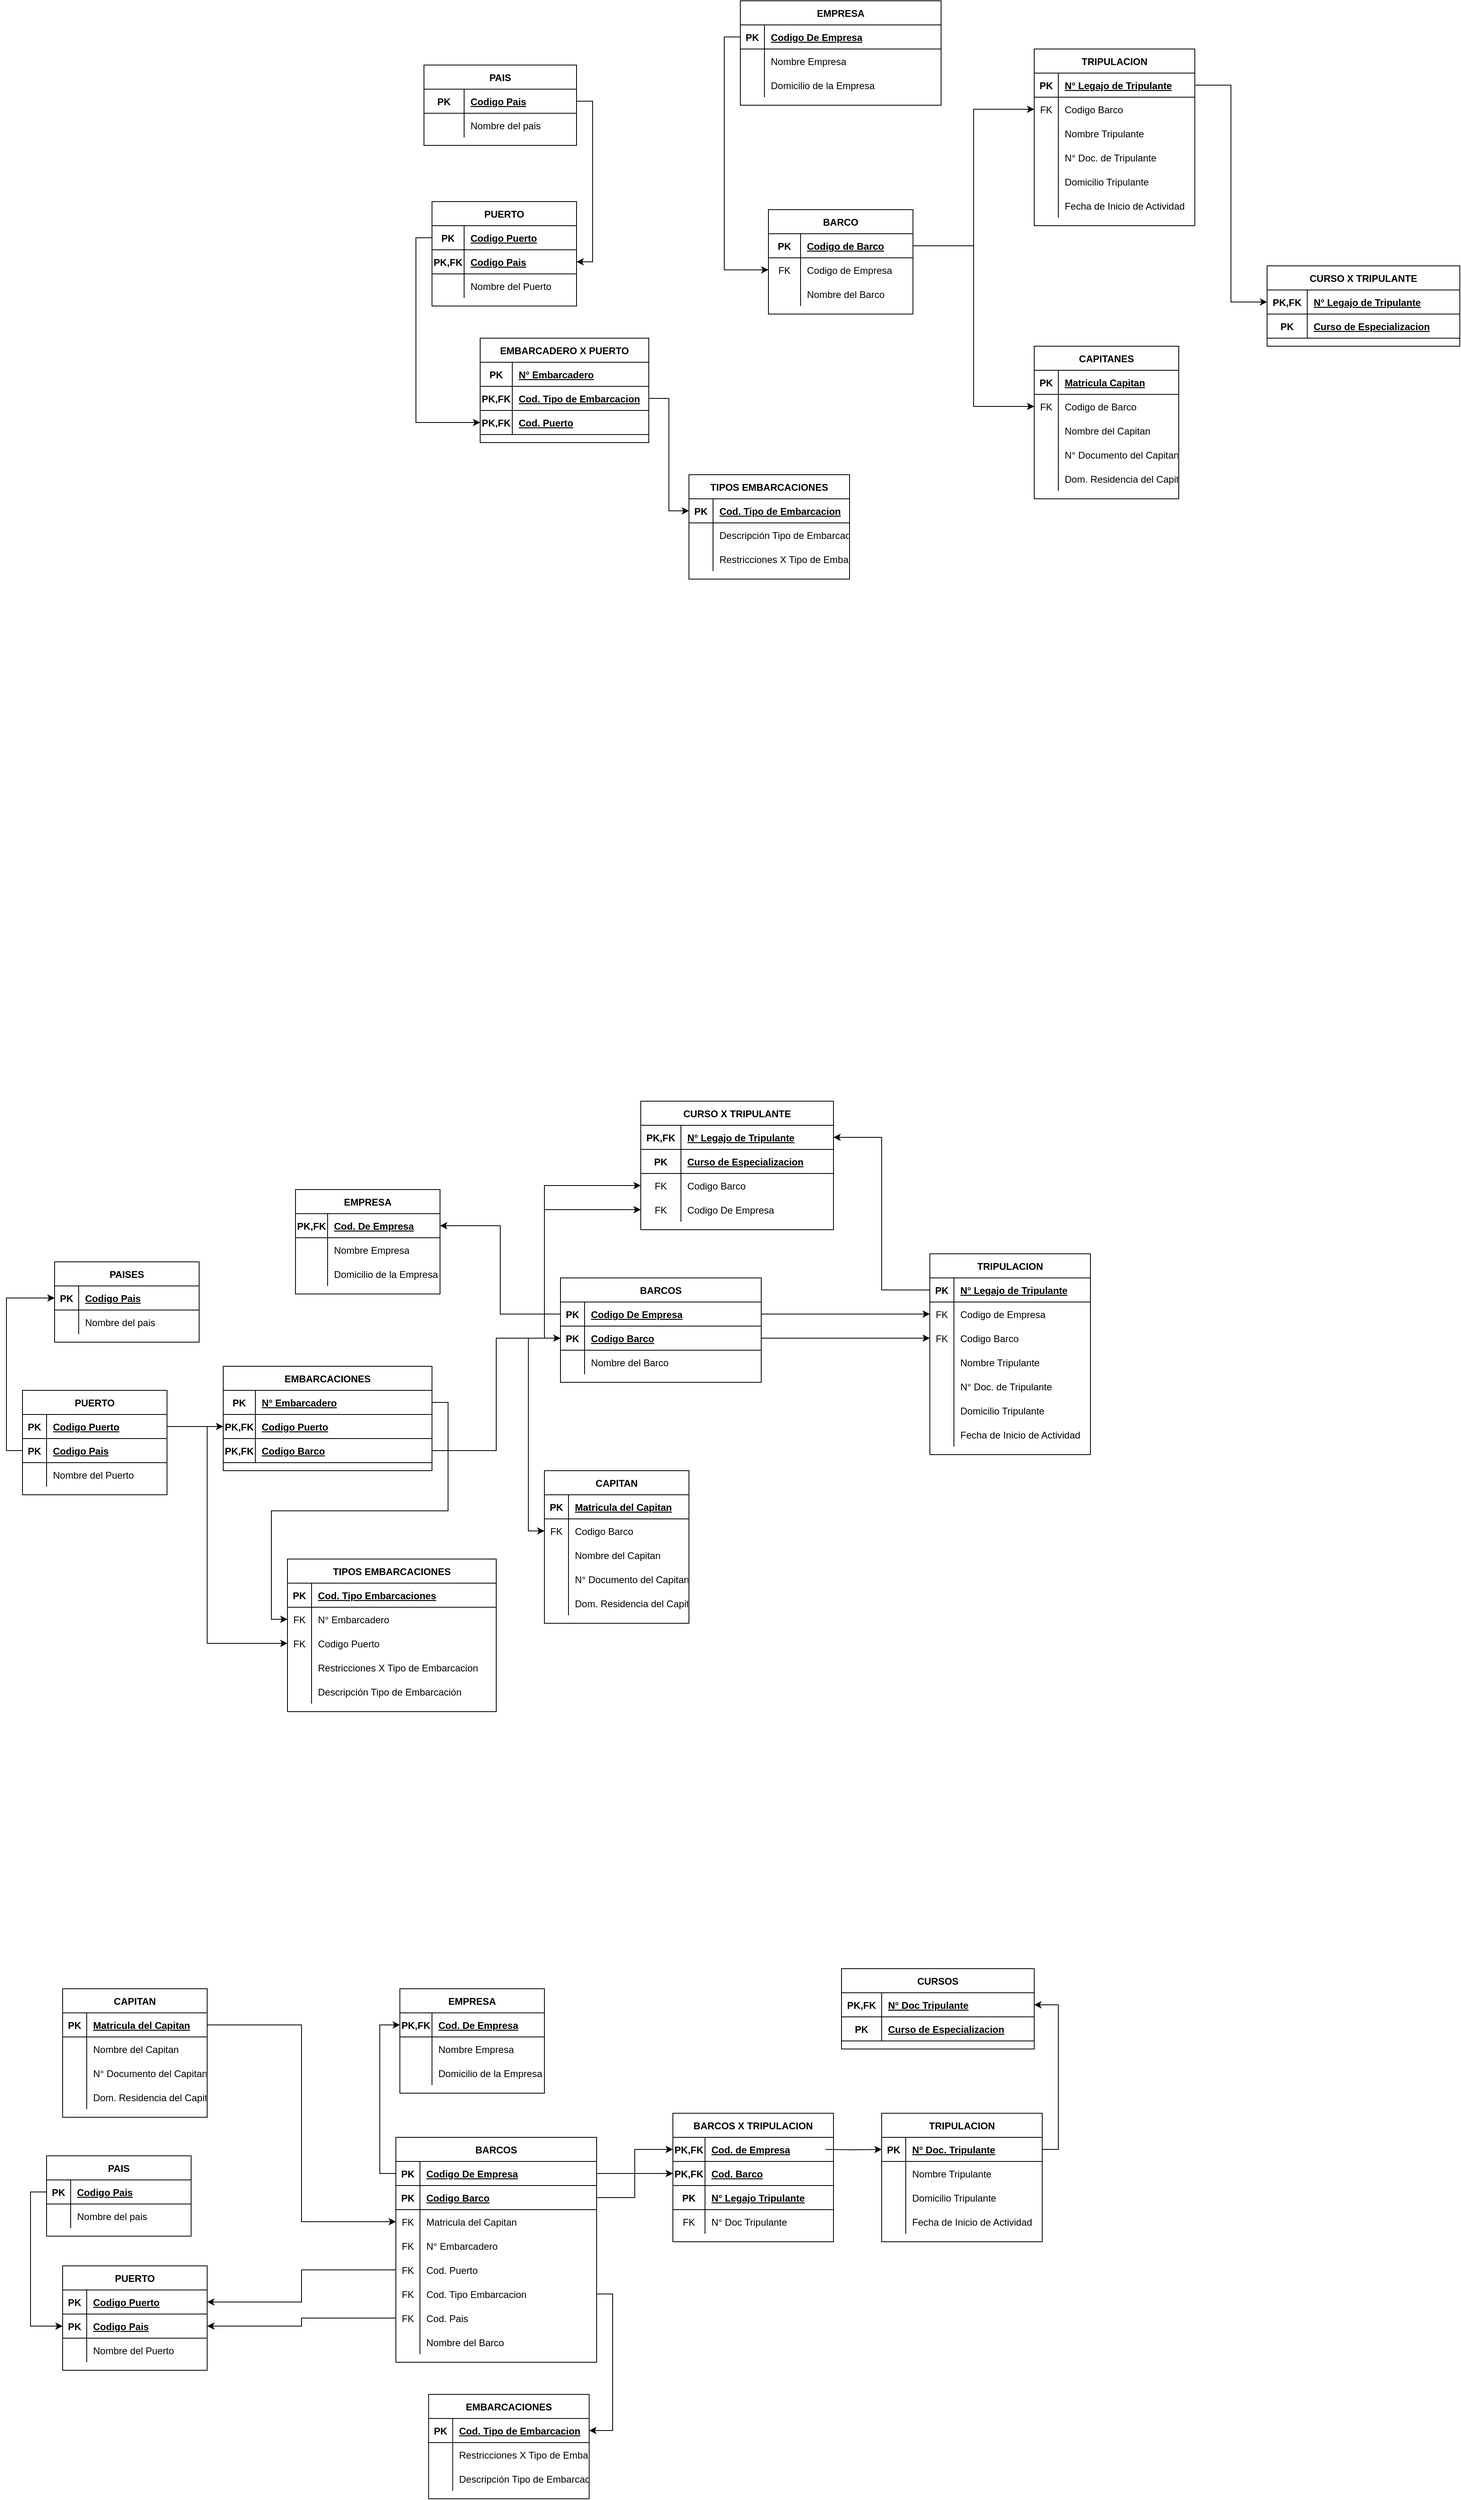 <mxfile version="14.6.1" type="device"><diagram id="6TgrKDpk6kQt_hH3LjGq" name="Page-1"><mxGraphModel dx="2405" dy="820" grid="1" gridSize="10" guides="1" tooltips="1" connect="1" arrows="1" fold="1" page="1" pageScale="1" pageWidth="827" pageHeight="1169" math="0" shadow="0"><root><mxCell id="0"/><mxCell id="1" parent="0"/><mxCell id="VEytzl2Kut2sFGc7-EBU-1" value="EMPRESA" style="shape=table;startSize=30;container=1;collapsible=1;childLayout=tableLayout;fixedRows=1;rowLines=0;fontStyle=1;align=center;resizeLast=1;" parent="1" vertex="1"><mxGeometry x="164" y="240" width="250" height="130" as="geometry"/></mxCell><mxCell id="VEytzl2Kut2sFGc7-EBU-2" value="" style="shape=partialRectangle;collapsible=0;dropTarget=0;pointerEvents=0;fillColor=none;top=0;left=0;bottom=1;right=0;points=[[0,0.5],[1,0.5]];portConstraint=eastwest;" parent="VEytzl2Kut2sFGc7-EBU-1" vertex="1"><mxGeometry y="30" width="250" height="30" as="geometry"/></mxCell><mxCell id="VEytzl2Kut2sFGc7-EBU-3" value="PK" style="shape=partialRectangle;connectable=0;fillColor=none;top=0;left=0;bottom=0;right=0;fontStyle=1;overflow=hidden;" parent="VEytzl2Kut2sFGc7-EBU-2" vertex="1"><mxGeometry width="30" height="30" as="geometry"/></mxCell><mxCell id="VEytzl2Kut2sFGc7-EBU-4" value="Codigo De Empresa" style="shape=partialRectangle;connectable=0;fillColor=none;top=0;left=0;bottom=0;right=0;align=left;spacingLeft=6;fontStyle=5;overflow=hidden;" parent="VEytzl2Kut2sFGc7-EBU-2" vertex="1"><mxGeometry x="30" width="220" height="30" as="geometry"/></mxCell><mxCell id="VEytzl2Kut2sFGc7-EBU-8" value="" style="shape=partialRectangle;collapsible=0;dropTarget=0;pointerEvents=0;fillColor=none;top=0;left=0;bottom=0;right=0;points=[[0,0.5],[1,0.5]];portConstraint=eastwest;" parent="VEytzl2Kut2sFGc7-EBU-1" vertex="1"><mxGeometry y="60" width="250" height="30" as="geometry"/></mxCell><mxCell id="VEytzl2Kut2sFGc7-EBU-9" value="" style="shape=partialRectangle;connectable=0;fillColor=none;top=0;left=0;bottom=0;right=0;editable=1;overflow=hidden;" parent="VEytzl2Kut2sFGc7-EBU-8" vertex="1"><mxGeometry width="30" height="30" as="geometry"/></mxCell><mxCell id="VEytzl2Kut2sFGc7-EBU-10" value="Nombre Empresa" style="shape=partialRectangle;connectable=0;fillColor=none;top=0;left=0;bottom=0;right=0;align=left;spacingLeft=6;overflow=hidden;" parent="VEytzl2Kut2sFGc7-EBU-8" vertex="1"><mxGeometry x="30" width="220" height="30" as="geometry"/></mxCell><mxCell id="VEytzl2Kut2sFGc7-EBU-11" value="" style="shape=partialRectangle;collapsible=0;dropTarget=0;pointerEvents=0;fillColor=none;top=0;left=0;bottom=0;right=0;points=[[0,0.5],[1,0.5]];portConstraint=eastwest;" parent="VEytzl2Kut2sFGc7-EBU-1" vertex="1"><mxGeometry y="90" width="250" height="30" as="geometry"/></mxCell><mxCell id="VEytzl2Kut2sFGc7-EBU-12" value="" style="shape=partialRectangle;connectable=0;fillColor=none;top=0;left=0;bottom=0;right=0;editable=1;overflow=hidden;" parent="VEytzl2Kut2sFGc7-EBU-11" vertex="1"><mxGeometry width="30" height="30" as="geometry"/></mxCell><mxCell id="VEytzl2Kut2sFGc7-EBU-13" value="Domicilio de la Empresa" style="shape=partialRectangle;connectable=0;fillColor=none;top=0;left=0;bottom=0;right=0;align=left;spacingLeft=6;overflow=hidden;" parent="VEytzl2Kut2sFGc7-EBU-11" vertex="1"><mxGeometry x="30" width="220" height="30" as="geometry"/></mxCell><mxCell id="VEytzl2Kut2sFGc7-EBU-53" value="TRIPULACION" style="shape=table;startSize=30;container=1;collapsible=1;childLayout=tableLayout;fixedRows=1;rowLines=0;fontStyle=1;align=center;resizeLast=1;" parent="1" vertex="1"><mxGeometry x="530" y="300" width="200" height="220" as="geometry"/></mxCell><mxCell id="VEytzl2Kut2sFGc7-EBU-54" value="" style="shape=partialRectangle;collapsible=0;dropTarget=0;pointerEvents=0;fillColor=none;top=0;left=0;bottom=1;right=0;points=[[0,0.5],[1,0.5]];portConstraint=eastwest;" parent="VEytzl2Kut2sFGc7-EBU-53" vertex="1"><mxGeometry y="30" width="200" height="30" as="geometry"/></mxCell><mxCell id="VEytzl2Kut2sFGc7-EBU-55" value="PK" style="shape=partialRectangle;connectable=0;fillColor=none;top=0;left=0;bottom=0;right=0;fontStyle=1;overflow=hidden;" parent="VEytzl2Kut2sFGc7-EBU-54" vertex="1"><mxGeometry width="30" height="30" as="geometry"/></mxCell><mxCell id="VEytzl2Kut2sFGc7-EBU-56" value="N° Legajo de Tripulante" style="shape=partialRectangle;connectable=0;fillColor=none;top=0;left=0;bottom=0;right=0;align=left;spacingLeft=6;fontStyle=5;overflow=hidden;" parent="VEytzl2Kut2sFGc7-EBU-54" vertex="1"><mxGeometry x="30" width="170" height="30" as="geometry"/></mxCell><mxCell id="t3TGC6inanFPtn-SqWPa-7" value="" style="shape=partialRectangle;collapsible=0;dropTarget=0;pointerEvents=0;fillColor=none;top=0;left=0;bottom=0;right=0;points=[[0,0.5],[1,0.5]];portConstraint=eastwest;" parent="VEytzl2Kut2sFGc7-EBU-53" vertex="1"><mxGeometry y="60" width="200" height="30" as="geometry"/></mxCell><mxCell id="t3TGC6inanFPtn-SqWPa-8" value="FK" style="shape=partialRectangle;connectable=0;fillColor=none;top=0;left=0;bottom=0;right=0;fontStyle=0;overflow=hidden;" parent="t3TGC6inanFPtn-SqWPa-7" vertex="1"><mxGeometry width="30" height="30" as="geometry"/></mxCell><mxCell id="t3TGC6inanFPtn-SqWPa-9" value="Codigo Barco" style="shape=partialRectangle;connectable=0;fillColor=none;top=0;left=0;bottom=0;right=0;align=left;spacingLeft=6;fontStyle=0;overflow=hidden;" parent="t3TGC6inanFPtn-SqWPa-7" vertex="1"><mxGeometry x="30" width="170" height="30" as="geometry"/></mxCell><mxCell id="VEytzl2Kut2sFGc7-EBU-60" value="" style="shape=partialRectangle;collapsible=0;dropTarget=0;pointerEvents=0;fillColor=none;top=0;left=0;bottom=0;right=0;points=[[0,0.5],[1,0.5]];portConstraint=eastwest;" parent="VEytzl2Kut2sFGc7-EBU-53" vertex="1"><mxGeometry y="90" width="200" height="30" as="geometry"/></mxCell><mxCell id="VEytzl2Kut2sFGc7-EBU-61" value="" style="shape=partialRectangle;connectable=0;fillColor=none;top=0;left=0;bottom=0;right=0;editable=1;overflow=hidden;" parent="VEytzl2Kut2sFGc7-EBU-60" vertex="1"><mxGeometry width="30" height="30" as="geometry"/></mxCell><mxCell id="VEytzl2Kut2sFGc7-EBU-62" value="Nombre Tripulante" style="shape=partialRectangle;connectable=0;fillColor=none;top=0;left=0;bottom=0;right=0;align=left;spacingLeft=6;overflow=hidden;" parent="VEytzl2Kut2sFGc7-EBU-60" vertex="1"><mxGeometry x="30" width="170" height="30" as="geometry"/></mxCell><mxCell id="VEytzl2Kut2sFGc7-EBU-63" value="" style="shape=partialRectangle;collapsible=0;dropTarget=0;pointerEvents=0;fillColor=none;top=0;left=0;bottom=0;right=0;points=[[0,0.5],[1,0.5]];portConstraint=eastwest;" parent="VEytzl2Kut2sFGc7-EBU-53" vertex="1"><mxGeometry y="120" width="200" height="30" as="geometry"/></mxCell><mxCell id="VEytzl2Kut2sFGc7-EBU-64" value="" style="shape=partialRectangle;connectable=0;fillColor=none;top=0;left=0;bottom=0;right=0;editable=1;overflow=hidden;" parent="VEytzl2Kut2sFGc7-EBU-63" vertex="1"><mxGeometry width="30" height="30" as="geometry"/></mxCell><mxCell id="VEytzl2Kut2sFGc7-EBU-65" value="N° Doc. de Tripulante" style="shape=partialRectangle;connectable=0;fillColor=none;top=0;left=0;bottom=0;right=0;align=left;spacingLeft=6;overflow=hidden;" parent="VEytzl2Kut2sFGc7-EBU-63" vertex="1"><mxGeometry x="30" width="170" height="30" as="geometry"/></mxCell><mxCell id="VEytzl2Kut2sFGc7-EBU-66" value="" style="shape=partialRectangle;collapsible=0;dropTarget=0;pointerEvents=0;fillColor=none;top=0;left=0;bottom=0;right=0;points=[[0,0.5],[1,0.5]];portConstraint=eastwest;" parent="VEytzl2Kut2sFGc7-EBU-53" vertex="1"><mxGeometry y="150" width="200" height="30" as="geometry"/></mxCell><mxCell id="VEytzl2Kut2sFGc7-EBU-67" value="" style="shape=partialRectangle;connectable=0;fillColor=none;top=0;left=0;bottom=0;right=0;editable=1;overflow=hidden;" parent="VEytzl2Kut2sFGc7-EBU-66" vertex="1"><mxGeometry width="30" height="30" as="geometry"/></mxCell><mxCell id="VEytzl2Kut2sFGc7-EBU-68" value="Domicilio Tripulante" style="shape=partialRectangle;connectable=0;fillColor=none;top=0;left=0;bottom=0;right=0;align=left;spacingLeft=6;overflow=hidden;" parent="VEytzl2Kut2sFGc7-EBU-66" vertex="1"><mxGeometry x="30" width="170" height="30" as="geometry"/></mxCell><mxCell id="VEytzl2Kut2sFGc7-EBU-69" value="" style="shape=partialRectangle;collapsible=0;dropTarget=0;pointerEvents=0;fillColor=none;top=0;left=0;bottom=0;right=0;points=[[0,0.5],[1,0.5]];portConstraint=eastwest;" parent="VEytzl2Kut2sFGc7-EBU-53" vertex="1"><mxGeometry y="180" width="200" height="30" as="geometry"/></mxCell><mxCell id="VEytzl2Kut2sFGc7-EBU-70" value="" style="shape=partialRectangle;connectable=0;fillColor=none;top=0;left=0;bottom=0;right=0;editable=1;overflow=hidden;" parent="VEytzl2Kut2sFGc7-EBU-69" vertex="1"><mxGeometry width="30" height="30" as="geometry"/></mxCell><mxCell id="VEytzl2Kut2sFGc7-EBU-71" value="Fecha de Inicio de Actividad" style="shape=partialRectangle;connectable=0;fillColor=none;top=0;left=0;bottom=0;right=0;align=left;spacingLeft=6;overflow=hidden;" parent="VEytzl2Kut2sFGc7-EBU-69" vertex="1"><mxGeometry x="30" width="170" height="30" as="geometry"/></mxCell><mxCell id="VEytzl2Kut2sFGc7-EBU-72" value="CURSO X TRIPULANTE" style="shape=table;startSize=30;container=1;collapsible=1;childLayout=tableLayout;fixedRows=1;rowLines=0;fontStyle=1;align=center;resizeLast=1;" parent="1" vertex="1"><mxGeometry x="820" y="570" width="240" height="100" as="geometry"/></mxCell><mxCell id="VEytzl2Kut2sFGc7-EBU-73" value="" style="shape=partialRectangle;collapsible=0;dropTarget=0;pointerEvents=0;fillColor=none;top=0;left=0;bottom=1;right=0;points=[[0,0.5],[1,0.5]];portConstraint=eastwest;" parent="VEytzl2Kut2sFGc7-EBU-72" vertex="1"><mxGeometry y="30" width="240" height="30" as="geometry"/></mxCell><mxCell id="VEytzl2Kut2sFGc7-EBU-74" value="PK,FK" style="shape=partialRectangle;connectable=0;fillColor=none;top=0;left=0;bottom=0;right=0;fontStyle=1;overflow=hidden;" parent="VEytzl2Kut2sFGc7-EBU-73" vertex="1"><mxGeometry width="50" height="30" as="geometry"/></mxCell><mxCell id="VEytzl2Kut2sFGc7-EBU-75" value="N° Legajo de Tripulante" style="shape=partialRectangle;connectable=0;fillColor=none;top=0;left=0;bottom=0;right=0;align=left;spacingLeft=6;fontStyle=5;overflow=hidden;" parent="VEytzl2Kut2sFGc7-EBU-73" vertex="1"><mxGeometry x="50" width="190" height="30" as="geometry"/></mxCell><mxCell id="VEytzl2Kut2sFGc7-EBU-76" value="" style="shape=partialRectangle;collapsible=0;dropTarget=0;pointerEvents=0;fillColor=none;top=0;left=0;bottom=1;right=0;points=[[0,0.5],[1,0.5]];portConstraint=eastwest;" parent="VEytzl2Kut2sFGc7-EBU-72" vertex="1"><mxGeometry y="60" width="240" height="30" as="geometry"/></mxCell><mxCell id="VEytzl2Kut2sFGc7-EBU-77" value="PK" style="shape=partialRectangle;connectable=0;fillColor=none;top=0;left=0;bottom=0;right=0;fontStyle=1;overflow=hidden;" parent="VEytzl2Kut2sFGc7-EBU-76" vertex="1"><mxGeometry width="50" height="30" as="geometry"/></mxCell><mxCell id="VEytzl2Kut2sFGc7-EBU-78" value="Curso de Especializacion" style="shape=partialRectangle;connectable=0;fillColor=none;top=0;left=0;bottom=0;right=0;align=left;spacingLeft=6;fontStyle=5;overflow=hidden;" parent="VEytzl2Kut2sFGc7-EBU-76" vertex="1"><mxGeometry x="50" width="190" height="30" as="geometry"/></mxCell><mxCell id="VEytzl2Kut2sFGc7-EBU-80" style="edgeStyle=orthogonalEdgeStyle;rounded=0;orthogonalLoop=1;jettySize=auto;html=1;exitX=1;exitY=0.5;exitDx=0;exitDy=0;" parent="1" source="VEytzl2Kut2sFGc7-EBU-54" target="VEytzl2Kut2sFGc7-EBU-73" edge="1"><mxGeometry relative="1" as="geometry"/></mxCell><mxCell id="VEytzl2Kut2sFGc7-EBU-81" value="PAIS" style="shape=table;startSize=30;container=1;collapsible=1;childLayout=tableLayout;fixedRows=1;rowLines=0;fontStyle=1;align=center;resizeLast=1;" parent="1" vertex="1"><mxGeometry x="-230" y="320" width="190" height="100" as="geometry"/></mxCell><mxCell id="VEytzl2Kut2sFGc7-EBU-82" value="" style="shape=partialRectangle;collapsible=0;dropTarget=0;pointerEvents=0;fillColor=none;top=0;left=0;bottom=1;right=0;points=[[0,0.5],[1,0.5]];portConstraint=eastwest;" parent="VEytzl2Kut2sFGc7-EBU-81" vertex="1"><mxGeometry y="30" width="190" height="30" as="geometry"/></mxCell><mxCell id="VEytzl2Kut2sFGc7-EBU-83" value="PK" style="shape=partialRectangle;connectable=0;fillColor=none;top=0;left=0;bottom=0;right=0;fontStyle=1;overflow=hidden;" parent="VEytzl2Kut2sFGc7-EBU-82" vertex="1"><mxGeometry width="50" height="30" as="geometry"/></mxCell><mxCell id="VEytzl2Kut2sFGc7-EBU-84" value="Codigo Pais" style="shape=partialRectangle;connectable=0;fillColor=none;top=0;left=0;bottom=0;right=0;align=left;spacingLeft=6;fontStyle=5;overflow=hidden;" parent="VEytzl2Kut2sFGc7-EBU-82" vertex="1"><mxGeometry x="50" width="140" height="30" as="geometry"/></mxCell><mxCell id="VEytzl2Kut2sFGc7-EBU-20" value="" style="shape=partialRectangle;collapsible=0;dropTarget=0;pointerEvents=0;fillColor=none;top=0;left=0;bottom=0;right=0;points=[[0,0.5],[1,0.5]];portConstraint=eastwest;" parent="VEytzl2Kut2sFGc7-EBU-81" vertex="1"><mxGeometry y="60" width="190" height="30" as="geometry"/></mxCell><mxCell id="VEytzl2Kut2sFGc7-EBU-21" value="" style="shape=partialRectangle;connectable=0;fillColor=none;top=0;left=0;bottom=0;right=0;editable=1;overflow=hidden;" parent="VEytzl2Kut2sFGc7-EBU-20" vertex="1"><mxGeometry width="50" height="30" as="geometry"/></mxCell><mxCell id="VEytzl2Kut2sFGc7-EBU-22" value="Nombre del pais" style="shape=partialRectangle;connectable=0;fillColor=none;top=0;left=0;bottom=0;right=0;align=left;spacingLeft=6;overflow=hidden;" parent="VEytzl2Kut2sFGc7-EBU-20" vertex="1"><mxGeometry x="50" width="140" height="30" as="geometry"/></mxCell><mxCell id="VEytzl2Kut2sFGc7-EBU-101" value="PUERTO" style="shape=table;startSize=30;container=1;collapsible=1;childLayout=tableLayout;fixedRows=1;rowLines=0;fontStyle=1;align=center;resizeLast=1;" parent="1" vertex="1"><mxGeometry x="-220" y="490" width="180" height="130" as="geometry"/></mxCell><mxCell id="VEytzl2Kut2sFGc7-EBU-102" value="" style="shape=partialRectangle;collapsible=0;dropTarget=0;pointerEvents=0;fillColor=none;top=0;left=0;bottom=1;right=0;points=[[0,0.5],[1,0.5]];portConstraint=eastwest;" parent="VEytzl2Kut2sFGc7-EBU-101" vertex="1"><mxGeometry y="30" width="180" height="30" as="geometry"/></mxCell><mxCell id="VEytzl2Kut2sFGc7-EBU-103" value="PK" style="shape=partialRectangle;connectable=0;fillColor=none;top=0;left=0;bottom=0;right=0;fontStyle=1;overflow=hidden;" parent="VEytzl2Kut2sFGc7-EBU-102" vertex="1"><mxGeometry width="40" height="30" as="geometry"/></mxCell><mxCell id="VEytzl2Kut2sFGc7-EBU-104" value="Codigo Puerto" style="shape=partialRectangle;connectable=0;fillColor=none;top=0;left=0;bottom=0;right=0;align=left;spacingLeft=6;fontStyle=5;overflow=hidden;" parent="VEytzl2Kut2sFGc7-EBU-102" vertex="1"><mxGeometry x="40" width="140" height="30" as="geometry"/></mxCell><mxCell id="t3TGC6inanFPtn-SqWPa-4" value="" style="shape=partialRectangle;collapsible=0;dropTarget=0;pointerEvents=0;fillColor=none;top=0;left=0;bottom=1;right=0;points=[[0,0.5],[1,0.5]];portConstraint=eastwest;" parent="VEytzl2Kut2sFGc7-EBU-101" vertex="1"><mxGeometry y="60" width="180" height="30" as="geometry"/></mxCell><mxCell id="t3TGC6inanFPtn-SqWPa-5" value="PK,FK" style="shape=partialRectangle;connectable=0;fillColor=none;top=0;left=0;bottom=0;right=0;fontStyle=1;overflow=hidden;" parent="t3TGC6inanFPtn-SqWPa-4" vertex="1"><mxGeometry width="40" height="30" as="geometry"/></mxCell><mxCell id="t3TGC6inanFPtn-SqWPa-6" value="Codigo Pais" style="shape=partialRectangle;connectable=0;fillColor=none;top=0;left=0;bottom=0;right=0;align=left;spacingLeft=6;fontStyle=5;overflow=hidden;" parent="t3TGC6inanFPtn-SqWPa-4" vertex="1"><mxGeometry x="40" width="140" height="30" as="geometry"/></mxCell><mxCell id="VEytzl2Kut2sFGc7-EBU-26" value="" style="shape=partialRectangle;collapsible=0;dropTarget=0;pointerEvents=0;fillColor=none;top=0;left=0;bottom=0;right=0;points=[[0,0.5],[1,0.5]];portConstraint=eastwest;" parent="VEytzl2Kut2sFGc7-EBU-101" vertex="1"><mxGeometry y="90" width="180" height="30" as="geometry"/></mxCell><mxCell id="VEytzl2Kut2sFGc7-EBU-27" value="" style="shape=partialRectangle;connectable=0;fillColor=none;top=0;left=0;bottom=0;right=0;editable=1;overflow=hidden;" parent="VEytzl2Kut2sFGc7-EBU-26" vertex="1"><mxGeometry width="40" height="30" as="geometry"/></mxCell><mxCell id="VEytzl2Kut2sFGc7-EBU-28" value="Nombre del Puerto" style="shape=partialRectangle;connectable=0;fillColor=none;top=0;left=0;bottom=0;right=0;align=left;spacingLeft=6;overflow=hidden;" parent="VEytzl2Kut2sFGc7-EBU-26" vertex="1"><mxGeometry x="40" width="140" height="30" as="geometry"/></mxCell><mxCell id="VEytzl2Kut2sFGc7-EBU-116" value="EMBARCADERO X PUERTO" style="shape=table;startSize=30;container=1;collapsible=1;childLayout=tableLayout;fixedRows=1;rowLines=0;fontStyle=1;align=center;resizeLast=1;" parent="1" vertex="1"><mxGeometry x="-160" y="660" width="210" height="130" as="geometry"/></mxCell><mxCell id="VEytzl2Kut2sFGc7-EBU-117" value="" style="shape=partialRectangle;collapsible=0;dropTarget=0;pointerEvents=0;fillColor=none;top=0;left=0;bottom=1;right=0;points=[[0,0.5],[1,0.5]];portConstraint=eastwest;" parent="VEytzl2Kut2sFGc7-EBU-116" vertex="1"><mxGeometry y="30" width="210" height="30" as="geometry"/></mxCell><mxCell id="VEytzl2Kut2sFGc7-EBU-118" value="PK" style="shape=partialRectangle;connectable=0;fillColor=none;top=0;left=0;bottom=0;right=0;fontStyle=1;overflow=hidden;" parent="VEytzl2Kut2sFGc7-EBU-117" vertex="1"><mxGeometry width="40" height="30" as="geometry"/></mxCell><mxCell id="VEytzl2Kut2sFGc7-EBU-119" value="N° Embarcadero" style="shape=partialRectangle;connectable=0;fillColor=none;top=0;left=0;bottom=0;right=0;align=left;spacingLeft=6;fontStyle=5;overflow=hidden;" parent="VEytzl2Kut2sFGc7-EBU-117" vertex="1"><mxGeometry x="40" width="170" height="30" as="geometry"/></mxCell><mxCell id="VEytzl2Kut2sFGc7-EBU-133" value="" style="shape=partialRectangle;collapsible=0;dropTarget=0;pointerEvents=0;fillColor=none;top=0;left=0;bottom=1;right=0;points=[[0,0.5],[1,0.5]];portConstraint=eastwest;" parent="VEytzl2Kut2sFGc7-EBU-116" vertex="1"><mxGeometry y="60" width="210" height="30" as="geometry"/></mxCell><mxCell id="VEytzl2Kut2sFGc7-EBU-134" value="PK,FK" style="shape=partialRectangle;connectable=0;fillColor=none;top=0;left=0;bottom=0;right=0;fontStyle=1;overflow=hidden;" parent="VEytzl2Kut2sFGc7-EBU-133" vertex="1"><mxGeometry width="40" height="30" as="geometry"/></mxCell><mxCell id="VEytzl2Kut2sFGc7-EBU-135" value="Cod. Tipo de Embarcacion" style="shape=partialRectangle;connectable=0;fillColor=none;top=0;left=0;bottom=0;right=0;align=left;spacingLeft=6;fontStyle=5;overflow=hidden;" parent="VEytzl2Kut2sFGc7-EBU-133" vertex="1"><mxGeometry x="40" width="170" height="30" as="geometry"/></mxCell><mxCell id="VEytzl2Kut2sFGc7-EBU-136" value="" style="shape=partialRectangle;collapsible=0;dropTarget=0;pointerEvents=0;fillColor=none;top=0;left=0;bottom=1;right=0;points=[[0,0.5],[1,0.5]];portConstraint=eastwest;" parent="VEytzl2Kut2sFGc7-EBU-116" vertex="1"><mxGeometry y="90" width="210" height="30" as="geometry"/></mxCell><mxCell id="VEytzl2Kut2sFGc7-EBU-137" value="PK,FK" style="shape=partialRectangle;connectable=0;fillColor=none;top=0;left=0;bottom=0;right=0;fontStyle=1;overflow=hidden;" parent="VEytzl2Kut2sFGc7-EBU-136" vertex="1"><mxGeometry width="40" height="30" as="geometry"/></mxCell><mxCell id="VEytzl2Kut2sFGc7-EBU-138" value="Cod. Puerto" style="shape=partialRectangle;connectable=0;fillColor=none;top=0;left=0;bottom=0;right=0;align=left;spacingLeft=6;fontStyle=5;overflow=hidden;" parent="VEytzl2Kut2sFGc7-EBU-136" vertex="1"><mxGeometry x="40" width="170" height="30" as="geometry"/></mxCell><mxCell id="VEytzl2Kut2sFGc7-EBU-139" style="edgeStyle=orthogonalEdgeStyle;rounded=0;orthogonalLoop=1;jettySize=auto;html=1;exitX=0;exitY=0.5;exitDx=0;exitDy=0;entryX=0;entryY=0.5;entryDx=0;entryDy=0;" parent="1" source="VEytzl2Kut2sFGc7-EBU-102" target="VEytzl2Kut2sFGc7-EBU-136" edge="1"><mxGeometry relative="1" as="geometry"/></mxCell><mxCell id="VEytzl2Kut2sFGc7-EBU-140" value="TIPOS EMBARCACIONES" style="shape=table;startSize=30;container=1;collapsible=1;childLayout=tableLayout;fixedRows=1;rowLines=0;fontStyle=1;align=center;resizeLast=1;" parent="1" vertex="1"><mxGeometry x="100" y="830" width="200" height="130" as="geometry"/></mxCell><mxCell id="VEytzl2Kut2sFGc7-EBU-141" value="" style="shape=partialRectangle;collapsible=0;dropTarget=0;pointerEvents=0;fillColor=none;top=0;left=0;bottom=1;right=0;points=[[0,0.5],[1,0.5]];portConstraint=eastwest;" parent="VEytzl2Kut2sFGc7-EBU-140" vertex="1"><mxGeometry y="30" width="200" height="30" as="geometry"/></mxCell><mxCell id="VEytzl2Kut2sFGc7-EBU-142" value="PK" style="shape=partialRectangle;connectable=0;fillColor=none;top=0;left=0;bottom=0;right=0;fontStyle=1;overflow=hidden;" parent="VEytzl2Kut2sFGc7-EBU-141" vertex="1"><mxGeometry width="30" height="30" as="geometry"/></mxCell><mxCell id="VEytzl2Kut2sFGc7-EBU-143" value="Cod. Tipo de Embarcacion" style="shape=partialRectangle;connectable=0;fillColor=none;top=0;left=0;bottom=0;right=0;align=left;spacingLeft=6;fontStyle=5;overflow=hidden;" parent="VEytzl2Kut2sFGc7-EBU-141" vertex="1"><mxGeometry x="30" width="170" height="30" as="geometry"/></mxCell><mxCell id="VEytzl2Kut2sFGc7-EBU-47" value="" style="shape=partialRectangle;collapsible=0;dropTarget=0;pointerEvents=0;fillColor=none;top=0;left=0;bottom=0;right=0;points=[[0,0.5],[1,0.5]];portConstraint=eastwest;" parent="VEytzl2Kut2sFGc7-EBU-140" vertex="1"><mxGeometry y="60" width="200" height="30" as="geometry"/></mxCell><mxCell id="VEytzl2Kut2sFGc7-EBU-48" value="" style="shape=partialRectangle;connectable=0;fillColor=none;top=0;left=0;bottom=0;right=0;editable=1;overflow=hidden;" parent="VEytzl2Kut2sFGc7-EBU-47" vertex="1"><mxGeometry width="30" height="30" as="geometry"/></mxCell><mxCell id="VEytzl2Kut2sFGc7-EBU-49" value="Descripción Tipo de Embarcación" style="shape=partialRectangle;connectable=0;fillColor=none;top=0;left=0;bottom=0;right=0;align=left;spacingLeft=6;overflow=hidden;" parent="VEytzl2Kut2sFGc7-EBU-47" vertex="1"><mxGeometry x="30" width="170" height="30" as="geometry"/></mxCell><mxCell id="VEytzl2Kut2sFGc7-EBU-50" value="" style="shape=partialRectangle;collapsible=0;dropTarget=0;pointerEvents=0;fillColor=none;top=0;left=0;bottom=0;right=0;points=[[0,0.5],[1,0.5]];portConstraint=eastwest;" parent="VEytzl2Kut2sFGc7-EBU-140" vertex="1"><mxGeometry y="90" width="200" height="30" as="geometry"/></mxCell><mxCell id="VEytzl2Kut2sFGc7-EBU-51" value="" style="shape=partialRectangle;connectable=0;fillColor=none;top=0;left=0;bottom=0;right=0;editable=1;overflow=hidden;" parent="VEytzl2Kut2sFGc7-EBU-50" vertex="1"><mxGeometry width="30" height="30" as="geometry"/></mxCell><mxCell id="VEytzl2Kut2sFGc7-EBU-52" value="Restricciones X Tipo de Embarcacion" style="shape=partialRectangle;connectable=0;fillColor=none;top=0;left=0;bottom=0;right=0;align=left;spacingLeft=6;overflow=hidden;" parent="VEytzl2Kut2sFGc7-EBU-50" vertex="1"><mxGeometry x="30" width="170" height="30" as="geometry"/></mxCell><mxCell id="VEytzl2Kut2sFGc7-EBU-153" style="edgeStyle=orthogonalEdgeStyle;rounded=0;orthogonalLoop=1;jettySize=auto;html=1;exitX=1;exitY=0.5;exitDx=0;exitDy=0;" parent="1" source="VEytzl2Kut2sFGc7-EBU-133" target="VEytzl2Kut2sFGc7-EBU-141" edge="1"><mxGeometry relative="1" as="geometry"/></mxCell><mxCell id="VEytzl2Kut2sFGc7-EBU-154" value="BARCO" style="shape=table;startSize=30;container=1;collapsible=1;childLayout=tableLayout;fixedRows=1;rowLines=0;fontStyle=1;align=center;resizeLast=1;" parent="1" vertex="1"><mxGeometry x="199" y="500" width="180" height="130" as="geometry"/></mxCell><mxCell id="VEytzl2Kut2sFGc7-EBU-155" value="" style="shape=partialRectangle;collapsible=0;dropTarget=0;pointerEvents=0;fillColor=none;top=0;left=0;bottom=1;right=0;points=[[0,0.5],[1,0.5]];portConstraint=eastwest;" parent="VEytzl2Kut2sFGc7-EBU-154" vertex="1"><mxGeometry y="30" width="180" height="30" as="geometry"/></mxCell><mxCell id="VEytzl2Kut2sFGc7-EBU-156" value="PK" style="shape=partialRectangle;connectable=0;fillColor=none;top=0;left=0;bottom=0;right=0;fontStyle=1;overflow=hidden;" parent="VEytzl2Kut2sFGc7-EBU-155" vertex="1"><mxGeometry width="40" height="30" as="geometry"/></mxCell><mxCell id="VEytzl2Kut2sFGc7-EBU-157" value="Codigo de Barco" style="shape=partialRectangle;connectable=0;fillColor=none;top=0;left=0;bottom=0;right=0;align=left;spacingLeft=6;fontStyle=5;overflow=hidden;" parent="VEytzl2Kut2sFGc7-EBU-155" vertex="1"><mxGeometry x="40" width="140" height="30" as="geometry"/></mxCell><mxCell id="1U_l8Y87iMAc47nw4359-4" value="" style="shape=partialRectangle;collapsible=0;dropTarget=0;pointerEvents=0;fillColor=none;top=0;left=0;bottom=0;right=0;points=[[0,0.5],[1,0.5]];portConstraint=eastwest;" parent="VEytzl2Kut2sFGc7-EBU-154" vertex="1"><mxGeometry y="60" width="180" height="30" as="geometry"/></mxCell><mxCell id="1U_l8Y87iMAc47nw4359-5" value="FK" style="shape=partialRectangle;connectable=0;fillColor=none;top=0;left=0;bottom=0;right=0;fontStyle=0;overflow=hidden;" parent="1U_l8Y87iMAc47nw4359-4" vertex="1"><mxGeometry width="40" height="30" as="geometry"/></mxCell><mxCell id="1U_l8Y87iMAc47nw4359-6" value="Codigo de Empresa" style="shape=partialRectangle;connectable=0;fillColor=none;top=0;left=0;bottom=0;right=0;align=left;spacingLeft=6;fontStyle=0;overflow=hidden;" parent="1U_l8Y87iMAc47nw4359-4" vertex="1"><mxGeometry x="40" width="140" height="30" as="geometry"/></mxCell><mxCell id="VEytzl2Kut2sFGc7-EBU-14" value="" style="shape=partialRectangle;collapsible=0;dropTarget=0;pointerEvents=0;fillColor=none;top=0;left=0;bottom=0;right=0;points=[[0,0.5],[1,0.5]];portConstraint=eastwest;" parent="VEytzl2Kut2sFGc7-EBU-154" vertex="1"><mxGeometry y="90" width="180" height="30" as="geometry"/></mxCell><mxCell id="VEytzl2Kut2sFGc7-EBU-15" value="" style="shape=partialRectangle;connectable=0;fillColor=none;top=0;left=0;bottom=0;right=0;editable=1;overflow=hidden;" parent="VEytzl2Kut2sFGc7-EBU-14" vertex="1"><mxGeometry width="40" height="30" as="geometry"/></mxCell><mxCell id="VEytzl2Kut2sFGc7-EBU-16" value="Nombre del Barco" style="shape=partialRectangle;connectable=0;fillColor=none;top=0;left=0;bottom=0;right=0;align=left;spacingLeft=6;overflow=hidden;" parent="VEytzl2Kut2sFGc7-EBU-14" vertex="1"><mxGeometry x="40" width="140" height="30" as="geometry"/></mxCell><mxCell id="VEytzl2Kut2sFGc7-EBU-171" value="CAPITANES" style="shape=table;startSize=30;container=1;collapsible=1;childLayout=tableLayout;fixedRows=1;rowLines=0;fontStyle=1;align=center;resizeLast=1;" parent="1" vertex="1"><mxGeometry x="530" y="670" width="180" height="190" as="geometry"/></mxCell><mxCell id="VEytzl2Kut2sFGc7-EBU-172" value="" style="shape=partialRectangle;collapsible=0;dropTarget=0;pointerEvents=0;fillColor=none;top=0;left=0;bottom=1;right=0;points=[[0,0.5],[1,0.5]];portConstraint=eastwest;" parent="VEytzl2Kut2sFGc7-EBU-171" vertex="1"><mxGeometry y="30" width="180" height="30" as="geometry"/></mxCell><mxCell id="VEytzl2Kut2sFGc7-EBU-173" value="PK" style="shape=partialRectangle;connectable=0;fillColor=none;top=0;left=0;bottom=0;right=0;fontStyle=1;overflow=hidden;" parent="VEytzl2Kut2sFGc7-EBU-172" vertex="1"><mxGeometry width="30" height="30" as="geometry"/></mxCell><mxCell id="VEytzl2Kut2sFGc7-EBU-174" value="Matricula Capitan" style="shape=partialRectangle;connectable=0;fillColor=none;top=0;left=0;bottom=0;right=0;align=left;spacingLeft=6;fontStyle=5;overflow=hidden;" parent="VEytzl2Kut2sFGc7-EBU-172" vertex="1"><mxGeometry x="30" width="150" height="30" as="geometry"/></mxCell><mxCell id="mwcKu8jPl4og3SYwan-k-1" value="" style="shape=partialRectangle;collapsible=0;dropTarget=0;pointerEvents=0;fillColor=none;top=0;left=0;bottom=0;right=0;points=[[0,0.5],[1,0.5]];portConstraint=eastwest;" parent="VEytzl2Kut2sFGc7-EBU-171" vertex="1"><mxGeometry y="60" width="180" height="30" as="geometry"/></mxCell><mxCell id="mwcKu8jPl4og3SYwan-k-2" value="FK" style="shape=partialRectangle;connectable=0;fillColor=none;top=0;left=0;bottom=0;right=0;fontStyle=0;overflow=hidden;" parent="mwcKu8jPl4og3SYwan-k-1" vertex="1"><mxGeometry width="30" height="30" as="geometry"/></mxCell><mxCell id="mwcKu8jPl4og3SYwan-k-3" value="Codigo de Barco" style="shape=partialRectangle;connectable=0;fillColor=none;top=0;left=0;bottom=0;right=0;align=left;spacingLeft=6;fontStyle=0;overflow=hidden;" parent="mwcKu8jPl4og3SYwan-k-1" vertex="1"><mxGeometry x="30" width="150" height="30" as="geometry"/></mxCell><mxCell id="VEytzl2Kut2sFGc7-EBU-35" value="" style="shape=partialRectangle;collapsible=0;dropTarget=0;pointerEvents=0;fillColor=none;top=0;left=0;bottom=0;right=0;points=[[0,0.5],[1,0.5]];portConstraint=eastwest;" parent="VEytzl2Kut2sFGc7-EBU-171" vertex="1"><mxGeometry y="90" width="180" height="30" as="geometry"/></mxCell><mxCell id="VEytzl2Kut2sFGc7-EBU-36" value="" style="shape=partialRectangle;connectable=0;fillColor=none;top=0;left=0;bottom=0;right=0;editable=1;overflow=hidden;" parent="VEytzl2Kut2sFGc7-EBU-35" vertex="1"><mxGeometry width="30" height="30" as="geometry"/></mxCell><mxCell id="VEytzl2Kut2sFGc7-EBU-37" value="Nombre del Capitan" style="shape=partialRectangle;connectable=0;fillColor=none;top=0;left=0;bottom=0;right=0;align=left;spacingLeft=6;overflow=hidden;" parent="VEytzl2Kut2sFGc7-EBU-35" vertex="1"><mxGeometry x="30" width="150" height="30" as="geometry"/></mxCell><mxCell id="VEytzl2Kut2sFGc7-EBU-38" value="" style="shape=partialRectangle;collapsible=0;dropTarget=0;pointerEvents=0;fillColor=none;top=0;left=0;bottom=0;right=0;points=[[0,0.5],[1,0.5]];portConstraint=eastwest;" parent="VEytzl2Kut2sFGc7-EBU-171" vertex="1"><mxGeometry y="120" width="180" height="30" as="geometry"/></mxCell><mxCell id="VEytzl2Kut2sFGc7-EBU-39" value="" style="shape=partialRectangle;connectable=0;fillColor=none;top=0;left=0;bottom=0;right=0;editable=1;overflow=hidden;" parent="VEytzl2Kut2sFGc7-EBU-38" vertex="1"><mxGeometry width="30" height="30" as="geometry"/></mxCell><mxCell id="VEytzl2Kut2sFGc7-EBU-40" value="N° Documento del Capitan" style="shape=partialRectangle;connectable=0;fillColor=none;top=0;left=0;bottom=0;right=0;align=left;spacingLeft=6;overflow=hidden;" parent="VEytzl2Kut2sFGc7-EBU-38" vertex="1"><mxGeometry x="30" width="150" height="30" as="geometry"/></mxCell><mxCell id="VEytzl2Kut2sFGc7-EBU-41" value="" style="shape=partialRectangle;collapsible=0;dropTarget=0;pointerEvents=0;fillColor=none;top=0;left=0;bottom=0;right=0;points=[[0,0.5],[1,0.5]];portConstraint=eastwest;" parent="VEytzl2Kut2sFGc7-EBU-171" vertex="1"><mxGeometry y="150" width="180" height="30" as="geometry"/></mxCell><mxCell id="VEytzl2Kut2sFGc7-EBU-42" value="" style="shape=partialRectangle;connectable=0;fillColor=none;top=0;left=0;bottom=0;right=0;editable=1;overflow=hidden;" parent="VEytzl2Kut2sFGc7-EBU-41" vertex="1"><mxGeometry width="30" height="30" as="geometry"/></mxCell><mxCell id="VEytzl2Kut2sFGc7-EBU-43" value="Dom. Residencia del Capitan" style="shape=partialRectangle;connectable=0;fillColor=none;top=0;left=0;bottom=0;right=0;align=left;spacingLeft=6;overflow=hidden;" parent="VEytzl2Kut2sFGc7-EBU-41" vertex="1"><mxGeometry x="30" width="150" height="30" as="geometry"/></mxCell><mxCell id="VEytzl2Kut2sFGc7-EBU-184" style="edgeStyle=orthogonalEdgeStyle;rounded=0;orthogonalLoop=1;jettySize=auto;html=1;exitX=1;exitY=0.5;exitDx=0;exitDy=0;entryX=0;entryY=0.5;entryDx=0;entryDy=0;" parent="1" source="VEytzl2Kut2sFGc7-EBU-155" target="mwcKu8jPl4og3SYwan-k-1" edge="1"><mxGeometry relative="1" as="geometry"><mxPoint x="560" y="645" as="sourcePoint"/></mxGeometry></mxCell><mxCell id="t3TGC6inanFPtn-SqWPa-10" style="edgeStyle=orthogonalEdgeStyle;rounded=0;orthogonalLoop=1;jettySize=auto;html=1;exitX=1;exitY=0.5;exitDx=0;exitDy=0;entryX=0;entryY=0.5;entryDx=0;entryDy=0;" parent="1" source="VEytzl2Kut2sFGc7-EBU-155" target="t3TGC6inanFPtn-SqWPa-7" edge="1"><mxGeometry relative="1" as="geometry"/></mxCell><mxCell id="t3TGC6inanFPtn-SqWPa-11" style="edgeStyle=orthogonalEdgeStyle;rounded=0;orthogonalLoop=1;jettySize=auto;html=1;entryX=0;entryY=0.5;entryDx=0;entryDy=0;" parent="1" source="VEytzl2Kut2sFGc7-EBU-2" target="1U_l8Y87iMAc47nw4359-4" edge="1"><mxGeometry relative="1" as="geometry"/></mxCell><mxCell id="t3TGC6inanFPtn-SqWPa-12" style="edgeStyle=orthogonalEdgeStyle;rounded=0;orthogonalLoop=1;jettySize=auto;html=1;exitX=1;exitY=0.5;exitDx=0;exitDy=0;entryX=1;entryY=0.5;entryDx=0;entryDy=0;" parent="1" source="VEytzl2Kut2sFGc7-EBU-82" target="t3TGC6inanFPtn-SqWPa-4" edge="1"><mxGeometry relative="1" as="geometry"/></mxCell><mxCell id="t3TGC6inanFPtn-SqWPa-106" value="BARCOS" style="shape=table;startSize=30;container=1;collapsible=1;childLayout=tableLayout;fixedRows=1;rowLines=0;fontStyle=1;align=center;resizeLast=1;" parent="1" vertex="1"><mxGeometry x="-60" y="1830" width="250" height="130" as="geometry"/></mxCell><mxCell id="t3TGC6inanFPtn-SqWPa-107" value="" style="shape=partialRectangle;collapsible=0;dropTarget=0;pointerEvents=0;fillColor=none;top=0;left=0;bottom=1;right=0;points=[[0,0.5],[1,0.5]];portConstraint=eastwest;" parent="t3TGC6inanFPtn-SqWPa-106" vertex="1"><mxGeometry y="30" width="250" height="30" as="geometry"/></mxCell><mxCell id="t3TGC6inanFPtn-SqWPa-108" value="PK" style="shape=partialRectangle;connectable=0;fillColor=none;top=0;left=0;bottom=0;right=0;fontStyle=1;overflow=hidden;" parent="t3TGC6inanFPtn-SqWPa-107" vertex="1"><mxGeometry width="30" height="30" as="geometry"/></mxCell><mxCell id="t3TGC6inanFPtn-SqWPa-109" value="Codigo De Empresa" style="shape=partialRectangle;connectable=0;fillColor=none;top=0;left=0;bottom=0;right=0;align=left;spacingLeft=6;fontStyle=5;overflow=hidden;" parent="t3TGC6inanFPtn-SqWPa-107" vertex="1"><mxGeometry x="30" width="220" height="30" as="geometry"/></mxCell><mxCell id="t3TGC6inanFPtn-SqWPa-110" value="" style="shape=partialRectangle;collapsible=0;dropTarget=0;pointerEvents=0;fillColor=none;top=0;left=0;bottom=1;right=0;points=[[0,0.5],[1,0.5]];portConstraint=eastwest;" parent="t3TGC6inanFPtn-SqWPa-106" vertex="1"><mxGeometry y="60" width="250" height="30" as="geometry"/></mxCell><mxCell id="t3TGC6inanFPtn-SqWPa-111" value="PK" style="shape=partialRectangle;connectable=0;fillColor=none;top=0;left=0;bottom=0;right=0;fontStyle=1;overflow=hidden;" parent="t3TGC6inanFPtn-SqWPa-110" vertex="1"><mxGeometry width="30" height="30" as="geometry"/></mxCell><mxCell id="t3TGC6inanFPtn-SqWPa-112" value="Codigo Barco" style="shape=partialRectangle;connectable=0;fillColor=none;top=0;left=0;bottom=0;right=0;align=left;spacingLeft=6;fontStyle=5;overflow=hidden;" parent="t3TGC6inanFPtn-SqWPa-110" vertex="1"><mxGeometry x="30" width="220" height="30" as="geometry"/></mxCell><mxCell id="t3TGC6inanFPtn-SqWPa-119" value="" style="shape=partialRectangle;collapsible=0;dropTarget=0;pointerEvents=0;fillColor=none;top=0;left=0;bottom=0;right=0;points=[[0,0.5],[1,0.5]];portConstraint=eastwest;" parent="t3TGC6inanFPtn-SqWPa-106" vertex="1"><mxGeometry y="90" width="250" height="30" as="geometry"/></mxCell><mxCell id="t3TGC6inanFPtn-SqWPa-120" value="" style="shape=partialRectangle;connectable=0;fillColor=none;top=0;left=0;bottom=0;right=0;editable=1;overflow=hidden;" parent="t3TGC6inanFPtn-SqWPa-119" vertex="1"><mxGeometry width="30" height="30" as="geometry"/></mxCell><mxCell id="t3TGC6inanFPtn-SqWPa-121" value="Nombre del Barco" style="shape=partialRectangle;connectable=0;fillColor=none;top=0;left=0;bottom=0;right=0;align=left;spacingLeft=6;overflow=hidden;" parent="t3TGC6inanFPtn-SqWPa-119" vertex="1"><mxGeometry x="30" width="220" height="30" as="geometry"/></mxCell><mxCell id="t3TGC6inanFPtn-SqWPa-158" value="TRIPULACION" style="shape=table;startSize=30;container=1;collapsible=1;childLayout=tableLayout;fixedRows=1;rowLines=0;fontStyle=1;align=center;resizeLast=1;" parent="1" vertex="1"><mxGeometry x="400" y="1800" width="200" height="250" as="geometry"/></mxCell><mxCell id="t3TGC6inanFPtn-SqWPa-159" value="" style="shape=partialRectangle;collapsible=0;dropTarget=0;pointerEvents=0;fillColor=none;top=0;left=0;bottom=1;right=0;points=[[0,0.5],[1,0.5]];portConstraint=eastwest;" parent="t3TGC6inanFPtn-SqWPa-158" vertex="1"><mxGeometry y="30" width="200" height="30" as="geometry"/></mxCell><mxCell id="t3TGC6inanFPtn-SqWPa-160" value="PK" style="shape=partialRectangle;connectable=0;fillColor=none;top=0;left=0;bottom=0;right=0;fontStyle=1;overflow=hidden;" parent="t3TGC6inanFPtn-SqWPa-159" vertex="1"><mxGeometry width="30" height="30" as="geometry"/></mxCell><mxCell id="t3TGC6inanFPtn-SqWPa-161" value="N° Legajo de Tripulante" style="shape=partialRectangle;connectable=0;fillColor=none;top=0;left=0;bottom=0;right=0;align=left;spacingLeft=6;fontStyle=5;overflow=hidden;" parent="t3TGC6inanFPtn-SqWPa-159" vertex="1"><mxGeometry x="30" width="170" height="30" as="geometry"/></mxCell><mxCell id="t3TGC6inanFPtn-SqWPa-162" value="" style="shape=partialRectangle;collapsible=0;dropTarget=0;pointerEvents=0;fillColor=none;top=0;left=0;bottom=0;right=0;points=[[0,0.5],[1,0.5]];portConstraint=eastwest;" parent="t3TGC6inanFPtn-SqWPa-158" vertex="1"><mxGeometry y="60" width="200" height="30" as="geometry"/></mxCell><mxCell id="t3TGC6inanFPtn-SqWPa-163" value="FK" style="shape=partialRectangle;connectable=0;fillColor=none;top=0;left=0;bottom=0;right=0;fontStyle=0;overflow=hidden;" parent="t3TGC6inanFPtn-SqWPa-162" vertex="1"><mxGeometry width="30" height="30" as="geometry"/></mxCell><mxCell id="t3TGC6inanFPtn-SqWPa-164" value="Codigo de Empresa" style="shape=partialRectangle;connectable=0;fillColor=none;top=0;left=0;bottom=0;right=0;align=left;spacingLeft=6;fontStyle=0;overflow=hidden;" parent="t3TGC6inanFPtn-SqWPa-162" vertex="1"><mxGeometry x="30" width="170" height="30" as="geometry"/></mxCell><mxCell id="t3TGC6inanFPtn-SqWPa-165" value="" style="shape=partialRectangle;collapsible=0;dropTarget=0;pointerEvents=0;fillColor=none;top=0;left=0;bottom=0;right=0;points=[[0,0.5],[1,0.5]];portConstraint=eastwest;" parent="t3TGC6inanFPtn-SqWPa-158" vertex="1"><mxGeometry y="90" width="200" height="30" as="geometry"/></mxCell><mxCell id="t3TGC6inanFPtn-SqWPa-166" value="FK" style="shape=partialRectangle;connectable=0;fillColor=none;top=0;left=0;bottom=0;right=0;fontStyle=0;overflow=hidden;" parent="t3TGC6inanFPtn-SqWPa-165" vertex="1"><mxGeometry width="30" height="30" as="geometry"/></mxCell><mxCell id="t3TGC6inanFPtn-SqWPa-167" value="Codigo Barco" style="shape=partialRectangle;connectable=0;fillColor=none;top=0;left=0;bottom=0;right=0;align=left;spacingLeft=6;fontStyle=0;overflow=hidden;" parent="t3TGC6inanFPtn-SqWPa-165" vertex="1"><mxGeometry x="30" width="170" height="30" as="geometry"/></mxCell><mxCell id="t3TGC6inanFPtn-SqWPa-168" value="" style="shape=partialRectangle;collapsible=0;dropTarget=0;pointerEvents=0;fillColor=none;top=0;left=0;bottom=0;right=0;points=[[0,0.5],[1,0.5]];portConstraint=eastwest;" parent="t3TGC6inanFPtn-SqWPa-158" vertex="1"><mxGeometry y="120" width="200" height="30" as="geometry"/></mxCell><mxCell id="t3TGC6inanFPtn-SqWPa-169" value="" style="shape=partialRectangle;connectable=0;fillColor=none;top=0;left=0;bottom=0;right=0;editable=1;overflow=hidden;" parent="t3TGC6inanFPtn-SqWPa-168" vertex="1"><mxGeometry width="30" height="30" as="geometry"/></mxCell><mxCell id="t3TGC6inanFPtn-SqWPa-170" value="Nombre Tripulante" style="shape=partialRectangle;connectable=0;fillColor=none;top=0;left=0;bottom=0;right=0;align=left;spacingLeft=6;overflow=hidden;" parent="t3TGC6inanFPtn-SqWPa-168" vertex="1"><mxGeometry x="30" width="170" height="30" as="geometry"/></mxCell><mxCell id="t3TGC6inanFPtn-SqWPa-171" value="" style="shape=partialRectangle;collapsible=0;dropTarget=0;pointerEvents=0;fillColor=none;top=0;left=0;bottom=0;right=0;points=[[0,0.5],[1,0.5]];portConstraint=eastwest;" parent="t3TGC6inanFPtn-SqWPa-158" vertex="1"><mxGeometry y="150" width="200" height="30" as="geometry"/></mxCell><mxCell id="t3TGC6inanFPtn-SqWPa-172" value="" style="shape=partialRectangle;connectable=0;fillColor=none;top=0;left=0;bottom=0;right=0;editable=1;overflow=hidden;" parent="t3TGC6inanFPtn-SqWPa-171" vertex="1"><mxGeometry width="30" height="30" as="geometry"/></mxCell><mxCell id="t3TGC6inanFPtn-SqWPa-173" value="N° Doc. de Tripulante" style="shape=partialRectangle;connectable=0;fillColor=none;top=0;left=0;bottom=0;right=0;align=left;spacingLeft=6;overflow=hidden;" parent="t3TGC6inanFPtn-SqWPa-171" vertex="1"><mxGeometry x="30" width="170" height="30" as="geometry"/></mxCell><mxCell id="t3TGC6inanFPtn-SqWPa-174" value="" style="shape=partialRectangle;collapsible=0;dropTarget=0;pointerEvents=0;fillColor=none;top=0;left=0;bottom=0;right=0;points=[[0,0.5],[1,0.5]];portConstraint=eastwest;" parent="t3TGC6inanFPtn-SqWPa-158" vertex="1"><mxGeometry y="180" width="200" height="30" as="geometry"/></mxCell><mxCell id="t3TGC6inanFPtn-SqWPa-175" value="" style="shape=partialRectangle;connectable=0;fillColor=none;top=0;left=0;bottom=0;right=0;editable=1;overflow=hidden;" parent="t3TGC6inanFPtn-SqWPa-174" vertex="1"><mxGeometry width="30" height="30" as="geometry"/></mxCell><mxCell id="t3TGC6inanFPtn-SqWPa-176" value="Domicilio Tripulante" style="shape=partialRectangle;connectable=0;fillColor=none;top=0;left=0;bottom=0;right=0;align=left;spacingLeft=6;overflow=hidden;" parent="t3TGC6inanFPtn-SqWPa-174" vertex="1"><mxGeometry x="30" width="170" height="30" as="geometry"/></mxCell><mxCell id="t3TGC6inanFPtn-SqWPa-177" value="" style="shape=partialRectangle;collapsible=0;dropTarget=0;pointerEvents=0;fillColor=none;top=0;left=0;bottom=0;right=0;points=[[0,0.5],[1,0.5]];portConstraint=eastwest;" parent="t3TGC6inanFPtn-SqWPa-158" vertex="1"><mxGeometry y="210" width="200" height="30" as="geometry"/></mxCell><mxCell id="t3TGC6inanFPtn-SqWPa-178" value="" style="shape=partialRectangle;connectable=0;fillColor=none;top=0;left=0;bottom=0;right=0;editable=1;overflow=hidden;" parent="t3TGC6inanFPtn-SqWPa-177" vertex="1"><mxGeometry width="30" height="30" as="geometry"/></mxCell><mxCell id="t3TGC6inanFPtn-SqWPa-179" value="Fecha de Inicio de Actividad" style="shape=partialRectangle;connectable=0;fillColor=none;top=0;left=0;bottom=0;right=0;align=left;spacingLeft=6;overflow=hidden;" parent="t3TGC6inanFPtn-SqWPa-177" vertex="1"><mxGeometry x="30" width="170" height="30" as="geometry"/></mxCell><mxCell id="t3TGC6inanFPtn-SqWPa-180" value="CURSO X TRIPULANTE" style="shape=table;startSize=30;container=1;collapsible=1;childLayout=tableLayout;fixedRows=1;rowLines=0;fontStyle=1;align=center;resizeLast=1;" parent="1" vertex="1"><mxGeometry x="40" y="1610" width="240" height="160" as="geometry"/></mxCell><mxCell id="t3TGC6inanFPtn-SqWPa-181" value="" style="shape=partialRectangle;collapsible=0;dropTarget=0;pointerEvents=0;fillColor=none;top=0;left=0;bottom=1;right=0;points=[[0,0.5],[1,0.5]];portConstraint=eastwest;" parent="t3TGC6inanFPtn-SqWPa-180" vertex="1"><mxGeometry y="30" width="240" height="30" as="geometry"/></mxCell><mxCell id="t3TGC6inanFPtn-SqWPa-182" value="PK,FK" style="shape=partialRectangle;connectable=0;fillColor=none;top=0;left=0;bottom=0;right=0;fontStyle=1;overflow=hidden;" parent="t3TGC6inanFPtn-SqWPa-181" vertex="1"><mxGeometry width="50" height="30" as="geometry"/></mxCell><mxCell id="t3TGC6inanFPtn-SqWPa-183" value="N° Legajo de Tripulante" style="shape=partialRectangle;connectable=0;fillColor=none;top=0;left=0;bottom=0;right=0;align=left;spacingLeft=6;fontStyle=5;overflow=hidden;" parent="t3TGC6inanFPtn-SqWPa-181" vertex="1"><mxGeometry x="50" width="190" height="30" as="geometry"/></mxCell><mxCell id="t3TGC6inanFPtn-SqWPa-184" value="" style="shape=partialRectangle;collapsible=0;dropTarget=0;pointerEvents=0;fillColor=none;top=0;left=0;bottom=1;right=0;points=[[0,0.5],[1,0.5]];portConstraint=eastwest;" parent="t3TGC6inanFPtn-SqWPa-180" vertex="1"><mxGeometry y="60" width="240" height="30" as="geometry"/></mxCell><mxCell id="t3TGC6inanFPtn-SqWPa-185" value="PK" style="shape=partialRectangle;connectable=0;fillColor=none;top=0;left=0;bottom=0;right=0;fontStyle=1;overflow=hidden;" parent="t3TGC6inanFPtn-SqWPa-184" vertex="1"><mxGeometry width="50" height="30" as="geometry"/></mxCell><mxCell id="t3TGC6inanFPtn-SqWPa-186" value="Curso de Especializacion" style="shape=partialRectangle;connectable=0;fillColor=none;top=0;left=0;bottom=0;right=0;align=left;spacingLeft=6;fontStyle=5;overflow=hidden;" parent="t3TGC6inanFPtn-SqWPa-184" vertex="1"><mxGeometry x="50" width="190" height="30" as="geometry"/></mxCell><mxCell id="t3TGC6inanFPtn-SqWPa-187" value="" style="shape=partialRectangle;collapsible=0;dropTarget=0;pointerEvents=0;fillColor=none;top=0;left=0;bottom=0;right=0;points=[[0,0.5],[1,0.5]];portConstraint=eastwest;" parent="t3TGC6inanFPtn-SqWPa-180" vertex="1"><mxGeometry y="90" width="240" height="30" as="geometry"/></mxCell><mxCell id="t3TGC6inanFPtn-SqWPa-188" value="FK" style="shape=partialRectangle;connectable=0;fillColor=none;top=0;left=0;bottom=0;right=0;fontStyle=0;overflow=hidden;" parent="t3TGC6inanFPtn-SqWPa-187" vertex="1"><mxGeometry width="50" height="30" as="geometry"/></mxCell><mxCell id="t3TGC6inanFPtn-SqWPa-189" value="Codigo Barco" style="shape=partialRectangle;connectable=0;fillColor=none;top=0;left=0;bottom=0;right=0;align=left;spacingLeft=6;fontStyle=0;overflow=hidden;" parent="t3TGC6inanFPtn-SqWPa-187" vertex="1"><mxGeometry x="50" width="190" height="30" as="geometry"/></mxCell><mxCell id="t3TGC6inanFPtn-SqWPa-190" value="" style="shape=partialRectangle;collapsible=0;dropTarget=0;pointerEvents=0;fillColor=none;top=0;left=0;bottom=0;right=0;points=[[0,0.5],[1,0.5]];portConstraint=eastwest;" parent="t3TGC6inanFPtn-SqWPa-180" vertex="1"><mxGeometry y="120" width="240" height="30" as="geometry"/></mxCell><mxCell id="t3TGC6inanFPtn-SqWPa-191" value="FK" style="shape=partialRectangle;connectable=0;fillColor=none;top=0;left=0;bottom=0;right=0;fontStyle=0;overflow=hidden;" parent="t3TGC6inanFPtn-SqWPa-190" vertex="1"><mxGeometry width="50" height="30" as="geometry"/></mxCell><mxCell id="t3TGC6inanFPtn-SqWPa-192" value="Codigo De Empresa" style="shape=partialRectangle;connectable=0;fillColor=none;top=0;left=0;bottom=0;right=0;align=left;spacingLeft=6;fontStyle=0;overflow=hidden;" parent="t3TGC6inanFPtn-SqWPa-190" vertex="1"><mxGeometry x="50" width="190" height="30" as="geometry"/></mxCell><mxCell id="t3TGC6inanFPtn-SqWPa-193" style="edgeStyle=orthogonalEdgeStyle;rounded=0;orthogonalLoop=1;jettySize=auto;html=1;entryX=0;entryY=0.5;entryDx=0;entryDy=0;" parent="1" source="t3TGC6inanFPtn-SqWPa-107" target="t3TGC6inanFPtn-SqWPa-162" edge="1"><mxGeometry relative="1" as="geometry"/></mxCell><mxCell id="t3TGC6inanFPtn-SqWPa-194" style="edgeStyle=orthogonalEdgeStyle;rounded=0;orthogonalLoop=1;jettySize=auto;html=1;entryX=0;entryY=0.5;entryDx=0;entryDy=0;" parent="1" source="t3TGC6inanFPtn-SqWPa-110" target="t3TGC6inanFPtn-SqWPa-165" edge="1"><mxGeometry relative="1" as="geometry"/></mxCell><mxCell id="t3TGC6inanFPtn-SqWPa-195" style="edgeStyle=orthogonalEdgeStyle;rounded=0;orthogonalLoop=1;jettySize=auto;html=1;exitX=0;exitY=0.5;exitDx=0;exitDy=0;entryX=1;entryY=0.5;entryDx=0;entryDy=0;" parent="1" source="t3TGC6inanFPtn-SqWPa-159" target="t3TGC6inanFPtn-SqWPa-181" edge="1"><mxGeometry relative="1" as="geometry"/></mxCell><mxCell id="t3TGC6inanFPtn-SqWPa-196" style="edgeStyle=orthogonalEdgeStyle;rounded=0;orthogonalLoop=1;jettySize=auto;html=1;exitX=0;exitY=0.5;exitDx=0;exitDy=0;entryX=0;entryY=0.5;entryDx=0;entryDy=0;" parent="1" source="t3TGC6inanFPtn-SqWPa-107" target="t3TGC6inanFPtn-SqWPa-190" edge="1"><mxGeometry relative="1" as="geometry"/></mxCell><mxCell id="t3TGC6inanFPtn-SqWPa-197" style="edgeStyle=orthogonalEdgeStyle;rounded=0;orthogonalLoop=1;jettySize=auto;html=1;exitX=0;exitY=0.5;exitDx=0;exitDy=0;" parent="1" source="t3TGC6inanFPtn-SqWPa-110" target="t3TGC6inanFPtn-SqWPa-187" edge="1"><mxGeometry relative="1" as="geometry"/></mxCell><mxCell id="t3TGC6inanFPtn-SqWPa-198" value="PAISES" style="shape=table;startSize=30;container=1;collapsible=1;childLayout=tableLayout;fixedRows=1;rowLines=0;fontStyle=1;align=center;resizeLast=1;" parent="1" vertex="1"><mxGeometry x="-690" y="1810" width="180" height="100" as="geometry"/></mxCell><mxCell id="t3TGC6inanFPtn-SqWPa-199" value="" style="shape=partialRectangle;collapsible=0;dropTarget=0;pointerEvents=0;fillColor=none;top=0;left=0;bottom=1;right=0;points=[[0,0.5],[1,0.5]];portConstraint=eastwest;" parent="t3TGC6inanFPtn-SqWPa-198" vertex="1"><mxGeometry y="30" width="180" height="30" as="geometry"/></mxCell><mxCell id="t3TGC6inanFPtn-SqWPa-200" value="PK" style="shape=partialRectangle;connectable=0;fillColor=none;top=0;left=0;bottom=0;right=0;fontStyle=1;overflow=hidden;" parent="t3TGC6inanFPtn-SqWPa-199" vertex="1"><mxGeometry width="30" height="30" as="geometry"/></mxCell><mxCell id="t3TGC6inanFPtn-SqWPa-201" value="Codigo Pais" style="shape=partialRectangle;connectable=0;fillColor=none;top=0;left=0;bottom=0;right=0;align=left;spacingLeft=6;fontStyle=5;overflow=hidden;" parent="t3TGC6inanFPtn-SqWPa-199" vertex="1"><mxGeometry x="30" width="150" height="30" as="geometry"/></mxCell><mxCell id="t3TGC6inanFPtn-SqWPa-125" value="" style="shape=partialRectangle;collapsible=0;dropTarget=0;pointerEvents=0;fillColor=none;top=0;left=0;bottom=0;right=0;points=[[0,0.5],[1,0.5]];portConstraint=eastwest;" parent="t3TGC6inanFPtn-SqWPa-198" vertex="1"><mxGeometry y="60" width="180" height="30" as="geometry"/></mxCell><mxCell id="t3TGC6inanFPtn-SqWPa-126" value="" style="shape=partialRectangle;connectable=0;fillColor=none;top=0;left=0;bottom=0;right=0;editable=1;overflow=hidden;" parent="t3TGC6inanFPtn-SqWPa-125" vertex="1"><mxGeometry width="30" height="30" as="geometry"/></mxCell><mxCell id="t3TGC6inanFPtn-SqWPa-127" value="Nombre del pais" style="shape=partialRectangle;connectable=0;fillColor=none;top=0;left=0;bottom=0;right=0;align=left;spacingLeft=6;overflow=hidden;" parent="t3TGC6inanFPtn-SqWPa-125" vertex="1"><mxGeometry x="30" width="150" height="30" as="geometry"/></mxCell><mxCell id="t3TGC6inanFPtn-SqWPa-211" value="EMPRESA" style="shape=table;startSize=30;container=1;collapsible=1;childLayout=tableLayout;fixedRows=1;rowLines=0;fontStyle=1;align=center;resizeLast=1;" parent="1" vertex="1"><mxGeometry x="-390" y="1720" width="180" height="130" as="geometry"/></mxCell><mxCell id="t3TGC6inanFPtn-SqWPa-212" value="" style="shape=partialRectangle;collapsible=0;dropTarget=0;pointerEvents=0;fillColor=none;top=0;left=0;bottom=1;right=0;points=[[0,0.5],[1,0.5]];portConstraint=eastwest;" parent="t3TGC6inanFPtn-SqWPa-211" vertex="1"><mxGeometry y="30" width="180" height="30" as="geometry"/></mxCell><mxCell id="t3TGC6inanFPtn-SqWPa-213" value="PK,FK" style="shape=partialRectangle;connectable=0;fillColor=none;top=0;left=0;bottom=0;right=0;fontStyle=1;overflow=hidden;" parent="t3TGC6inanFPtn-SqWPa-212" vertex="1"><mxGeometry width="40" height="30" as="geometry"/></mxCell><mxCell id="t3TGC6inanFPtn-SqWPa-214" value="Cod. De Empresa" style="shape=partialRectangle;connectable=0;fillColor=none;top=0;left=0;bottom=0;right=0;align=left;spacingLeft=6;fontStyle=5;overflow=hidden;" parent="t3TGC6inanFPtn-SqWPa-212" vertex="1"><mxGeometry x="40" width="140" height="30" as="geometry"/></mxCell><mxCell id="t3TGC6inanFPtn-SqWPa-113" value="" style="shape=partialRectangle;collapsible=0;dropTarget=0;pointerEvents=0;fillColor=none;top=0;left=0;bottom=0;right=0;points=[[0,0.5],[1,0.5]];portConstraint=eastwest;" parent="t3TGC6inanFPtn-SqWPa-211" vertex="1"><mxGeometry y="60" width="180" height="30" as="geometry"/></mxCell><mxCell id="t3TGC6inanFPtn-SqWPa-114" value="" style="shape=partialRectangle;connectable=0;fillColor=none;top=0;left=0;bottom=0;right=0;editable=1;overflow=hidden;" parent="t3TGC6inanFPtn-SqWPa-113" vertex="1"><mxGeometry width="40" height="30" as="geometry"/></mxCell><mxCell id="t3TGC6inanFPtn-SqWPa-115" value="Nombre Empresa" style="shape=partialRectangle;connectable=0;fillColor=none;top=0;left=0;bottom=0;right=0;align=left;spacingLeft=6;overflow=hidden;" parent="t3TGC6inanFPtn-SqWPa-113" vertex="1"><mxGeometry x="40" width="140" height="30" as="geometry"/></mxCell><mxCell id="t3TGC6inanFPtn-SqWPa-116" value="" style="shape=partialRectangle;collapsible=0;dropTarget=0;pointerEvents=0;fillColor=none;top=0;left=0;bottom=0;right=0;points=[[0,0.5],[1,0.5]];portConstraint=eastwest;" parent="t3TGC6inanFPtn-SqWPa-211" vertex="1"><mxGeometry y="90" width="180" height="30" as="geometry"/></mxCell><mxCell id="t3TGC6inanFPtn-SqWPa-117" value="" style="shape=partialRectangle;connectable=0;fillColor=none;top=0;left=0;bottom=0;right=0;editable=1;overflow=hidden;" parent="t3TGC6inanFPtn-SqWPa-116" vertex="1"><mxGeometry width="40" height="30" as="geometry"/></mxCell><mxCell id="t3TGC6inanFPtn-SqWPa-118" value="Domicilio de la Empresa" style="shape=partialRectangle;connectable=0;fillColor=none;top=0;left=0;bottom=0;right=0;align=left;spacingLeft=6;overflow=hidden;" parent="t3TGC6inanFPtn-SqWPa-116" vertex="1"><mxGeometry x="40" width="140" height="30" as="geometry"/></mxCell><mxCell id="t3TGC6inanFPtn-SqWPa-226" style="edgeStyle=orthogonalEdgeStyle;rounded=0;orthogonalLoop=1;jettySize=auto;html=1;exitX=0;exitY=0.5;exitDx=0;exitDy=0;entryX=1;entryY=0.5;entryDx=0;entryDy=0;" parent="1" source="t3TGC6inanFPtn-SqWPa-107" target="t3TGC6inanFPtn-SqWPa-212" edge="1"><mxGeometry relative="1" as="geometry"/></mxCell><mxCell id="t3TGC6inanFPtn-SqWPa-227" value="EMBARCACIONES" style="shape=table;startSize=30;container=1;collapsible=1;childLayout=tableLayout;fixedRows=1;rowLines=0;fontStyle=1;align=center;resizeLast=1;" parent="1" vertex="1"><mxGeometry x="-480" y="1940" width="260" height="130" as="geometry"/></mxCell><mxCell id="t3TGC6inanFPtn-SqWPa-275" value="" style="shape=partialRectangle;collapsible=0;dropTarget=0;pointerEvents=0;fillColor=none;top=0;left=0;bottom=1;right=0;points=[[0,0.5],[1,0.5]];portConstraint=eastwest;" parent="t3TGC6inanFPtn-SqWPa-227" vertex="1"><mxGeometry y="30" width="260" height="30" as="geometry"/></mxCell><mxCell id="t3TGC6inanFPtn-SqWPa-276" value="PK" style="shape=partialRectangle;connectable=0;fillColor=none;top=0;left=0;bottom=0;right=0;fontStyle=1;overflow=hidden;" parent="t3TGC6inanFPtn-SqWPa-275" vertex="1"><mxGeometry width="40" height="30" as="geometry"/></mxCell><mxCell id="t3TGC6inanFPtn-SqWPa-277" value="N° Embarcadero" style="shape=partialRectangle;connectable=0;fillColor=none;top=0;left=0;bottom=0;right=0;align=left;spacingLeft=6;fontStyle=5;overflow=hidden;" parent="t3TGC6inanFPtn-SqWPa-275" vertex="1"><mxGeometry x="40" width="220" height="30" as="geometry"/></mxCell><mxCell id="t3TGC6inanFPtn-SqWPa-284" value="" style="shape=partialRectangle;collapsible=0;dropTarget=0;pointerEvents=0;fillColor=none;top=0;left=0;bottom=1;right=0;points=[[0,0.5],[1,0.5]];portConstraint=eastwest;" parent="t3TGC6inanFPtn-SqWPa-227" vertex="1"><mxGeometry y="60" width="260" height="30" as="geometry"/></mxCell><mxCell id="t3TGC6inanFPtn-SqWPa-285" value="PK,FK" style="shape=partialRectangle;connectable=0;fillColor=none;top=0;left=0;bottom=0;right=0;fontStyle=1;overflow=hidden;" parent="t3TGC6inanFPtn-SqWPa-284" vertex="1"><mxGeometry width="40" height="30" as="geometry"/></mxCell><mxCell id="t3TGC6inanFPtn-SqWPa-286" value="Codigo Puerto" style="shape=partialRectangle;connectable=0;fillColor=none;top=0;left=0;bottom=0;right=0;align=left;spacingLeft=6;fontStyle=5;overflow=hidden;" parent="t3TGC6inanFPtn-SqWPa-284" vertex="1"><mxGeometry x="40" width="220" height="30" as="geometry"/></mxCell><mxCell id="t3TGC6inanFPtn-SqWPa-311" value="" style="shape=partialRectangle;collapsible=0;dropTarget=0;pointerEvents=0;fillColor=none;top=0;left=0;bottom=1;right=0;points=[[0,0.5],[1,0.5]];portConstraint=eastwest;" parent="t3TGC6inanFPtn-SqWPa-227" vertex="1"><mxGeometry y="90" width="260" height="30" as="geometry"/></mxCell><mxCell id="t3TGC6inanFPtn-SqWPa-312" value="PK,FK" style="shape=partialRectangle;connectable=0;fillColor=none;top=0;left=0;bottom=0;right=0;fontStyle=1;overflow=hidden;" parent="t3TGC6inanFPtn-SqWPa-311" vertex="1"><mxGeometry width="40" height="30" as="geometry"/></mxCell><mxCell id="t3TGC6inanFPtn-SqWPa-313" value="Codigo Barco" style="shape=partialRectangle;connectable=0;fillColor=none;top=0;left=0;bottom=0;right=0;align=left;spacingLeft=6;fontStyle=5;overflow=hidden;" parent="t3TGC6inanFPtn-SqWPa-311" vertex="1"><mxGeometry x="40" width="220" height="30" as="geometry"/></mxCell><mxCell id="t3TGC6inanFPtn-SqWPa-240" value="PUERTO" style="shape=table;startSize=30;container=1;collapsible=1;childLayout=tableLayout;fixedRows=1;rowLines=0;fontStyle=1;align=center;resizeLast=1;" parent="1" vertex="1"><mxGeometry x="-730" y="1970" width="180" height="130" as="geometry"/></mxCell><mxCell id="t3TGC6inanFPtn-SqWPa-241" value="" style="shape=partialRectangle;collapsible=0;dropTarget=0;pointerEvents=0;fillColor=none;top=0;left=0;bottom=1;right=0;points=[[0,0.5],[1,0.5]];portConstraint=eastwest;" parent="t3TGC6inanFPtn-SqWPa-240" vertex="1"><mxGeometry y="30" width="180" height="30" as="geometry"/></mxCell><mxCell id="t3TGC6inanFPtn-SqWPa-242" value="PK" style="shape=partialRectangle;connectable=0;fillColor=none;top=0;left=0;bottom=0;right=0;fontStyle=1;overflow=hidden;" parent="t3TGC6inanFPtn-SqWPa-241" vertex="1"><mxGeometry width="30" height="30" as="geometry"/></mxCell><mxCell id="t3TGC6inanFPtn-SqWPa-243" value="Codigo Puerto" style="shape=partialRectangle;connectable=0;fillColor=none;top=0;left=0;bottom=0;right=0;align=left;spacingLeft=6;fontStyle=5;overflow=hidden;" parent="t3TGC6inanFPtn-SqWPa-241" vertex="1"><mxGeometry x="30" width="150" height="30" as="geometry"/></mxCell><mxCell id="t3TGC6inanFPtn-SqWPa-253" value="" style="shape=partialRectangle;collapsible=0;dropTarget=0;pointerEvents=0;fillColor=none;top=0;left=0;bottom=1;right=0;points=[[0,0.5],[1,0.5]];portConstraint=eastwest;" parent="t3TGC6inanFPtn-SqWPa-240" vertex="1"><mxGeometry y="60" width="180" height="30" as="geometry"/></mxCell><mxCell id="t3TGC6inanFPtn-SqWPa-254" value="PK" style="shape=partialRectangle;connectable=0;fillColor=none;top=0;left=0;bottom=0;right=0;fontStyle=1;overflow=hidden;" parent="t3TGC6inanFPtn-SqWPa-253" vertex="1"><mxGeometry width="30" height="30" as="geometry"/></mxCell><mxCell id="t3TGC6inanFPtn-SqWPa-255" value="Codigo Pais" style="shape=partialRectangle;connectable=0;fillColor=none;top=0;left=0;bottom=0;right=0;align=left;spacingLeft=6;fontStyle=5;overflow=hidden;" parent="t3TGC6inanFPtn-SqWPa-253" vertex="1"><mxGeometry x="30" width="150" height="30" as="geometry"/></mxCell><mxCell id="t3TGC6inanFPtn-SqWPa-131" value="" style="shape=partialRectangle;collapsible=0;dropTarget=0;pointerEvents=0;fillColor=none;top=0;left=0;bottom=0;right=0;points=[[0,0.5],[1,0.5]];portConstraint=eastwest;" parent="t3TGC6inanFPtn-SqWPa-240" vertex="1"><mxGeometry y="90" width="180" height="30" as="geometry"/></mxCell><mxCell id="t3TGC6inanFPtn-SqWPa-132" value="" style="shape=partialRectangle;connectable=0;fillColor=none;top=0;left=0;bottom=0;right=0;editable=1;overflow=hidden;" parent="t3TGC6inanFPtn-SqWPa-131" vertex="1"><mxGeometry width="30" height="30" as="geometry"/></mxCell><mxCell id="t3TGC6inanFPtn-SqWPa-133" value="Nombre del Puerto" style="shape=partialRectangle;connectable=0;fillColor=none;top=0;left=0;bottom=0;right=0;align=left;spacingLeft=6;overflow=hidden;" parent="t3TGC6inanFPtn-SqWPa-131" vertex="1"><mxGeometry x="30" width="150" height="30" as="geometry"/></mxCell><mxCell id="t3TGC6inanFPtn-SqWPa-257" value="CAPITAN" style="shape=table;startSize=30;container=1;collapsible=1;childLayout=tableLayout;fixedRows=1;rowLines=0;fontStyle=1;align=center;resizeLast=1;" parent="1" vertex="1"><mxGeometry x="-80" y="2070" width="180" height="190" as="geometry"/></mxCell><mxCell id="t3TGC6inanFPtn-SqWPa-258" value="" style="shape=partialRectangle;collapsible=0;dropTarget=0;pointerEvents=0;fillColor=none;top=0;left=0;bottom=1;right=0;points=[[0,0.5],[1,0.5]];portConstraint=eastwest;" parent="t3TGC6inanFPtn-SqWPa-257" vertex="1"><mxGeometry y="30" width="180" height="30" as="geometry"/></mxCell><mxCell id="t3TGC6inanFPtn-SqWPa-259" value="PK" style="shape=partialRectangle;connectable=0;fillColor=none;top=0;left=0;bottom=0;right=0;fontStyle=1;overflow=hidden;" parent="t3TGC6inanFPtn-SqWPa-258" vertex="1"><mxGeometry width="30" height="30" as="geometry"/></mxCell><mxCell id="t3TGC6inanFPtn-SqWPa-260" value="Matricula del Capitan" style="shape=partialRectangle;connectable=0;fillColor=none;top=0;left=0;bottom=0;right=0;align=left;spacingLeft=6;fontStyle=5;overflow=hidden;" parent="t3TGC6inanFPtn-SqWPa-258" vertex="1"><mxGeometry x="30" width="150" height="30" as="geometry"/></mxCell><mxCell id="t3TGC6inanFPtn-SqWPa-270" value="" style="shape=partialRectangle;collapsible=0;dropTarget=0;pointerEvents=0;fillColor=none;top=0;left=0;bottom=0;right=0;points=[[0,0.5],[1,0.5]];portConstraint=eastwest;" parent="t3TGC6inanFPtn-SqWPa-257" vertex="1"><mxGeometry y="60" width="180" height="30" as="geometry"/></mxCell><mxCell id="t3TGC6inanFPtn-SqWPa-271" value="FK" style="shape=partialRectangle;connectable=0;fillColor=none;top=0;left=0;bottom=0;right=0;fontStyle=0;overflow=hidden;" parent="t3TGC6inanFPtn-SqWPa-270" vertex="1"><mxGeometry width="30" height="30" as="geometry"/></mxCell><mxCell id="t3TGC6inanFPtn-SqWPa-272" value="Codigo Barco" style="shape=partialRectangle;connectable=0;fillColor=none;top=0;left=0;bottom=0;right=0;align=left;spacingLeft=6;fontStyle=0;overflow=hidden;" parent="t3TGC6inanFPtn-SqWPa-270" vertex="1"><mxGeometry x="30" width="150" height="30" as="geometry"/></mxCell><mxCell id="t3TGC6inanFPtn-SqWPa-140" value="" style="shape=partialRectangle;collapsible=0;dropTarget=0;pointerEvents=0;fillColor=none;top=0;left=0;bottom=0;right=0;points=[[0,0.5],[1,0.5]];portConstraint=eastwest;" parent="t3TGC6inanFPtn-SqWPa-257" vertex="1"><mxGeometry y="90" width="180" height="30" as="geometry"/></mxCell><mxCell id="t3TGC6inanFPtn-SqWPa-141" value="" style="shape=partialRectangle;connectable=0;fillColor=none;top=0;left=0;bottom=0;right=0;editable=1;overflow=hidden;" parent="t3TGC6inanFPtn-SqWPa-140" vertex="1"><mxGeometry width="30" height="30" as="geometry"/></mxCell><mxCell id="t3TGC6inanFPtn-SqWPa-142" value="Nombre del Capitan" style="shape=partialRectangle;connectable=0;fillColor=none;top=0;left=0;bottom=0;right=0;align=left;spacingLeft=6;overflow=hidden;" parent="t3TGC6inanFPtn-SqWPa-140" vertex="1"><mxGeometry x="30" width="150" height="30" as="geometry"/></mxCell><mxCell id="t3TGC6inanFPtn-SqWPa-143" value="" style="shape=partialRectangle;collapsible=0;dropTarget=0;pointerEvents=0;fillColor=none;top=0;left=0;bottom=0;right=0;points=[[0,0.5],[1,0.5]];portConstraint=eastwest;" parent="t3TGC6inanFPtn-SqWPa-257" vertex="1"><mxGeometry y="120" width="180" height="30" as="geometry"/></mxCell><mxCell id="t3TGC6inanFPtn-SqWPa-144" value="" style="shape=partialRectangle;connectable=0;fillColor=none;top=0;left=0;bottom=0;right=0;editable=1;overflow=hidden;" parent="t3TGC6inanFPtn-SqWPa-143" vertex="1"><mxGeometry width="30" height="30" as="geometry"/></mxCell><mxCell id="t3TGC6inanFPtn-SqWPa-145" value="N° Documento del Capitan" style="shape=partialRectangle;connectable=0;fillColor=none;top=0;left=0;bottom=0;right=0;align=left;spacingLeft=6;overflow=hidden;" parent="t3TGC6inanFPtn-SqWPa-143" vertex="1"><mxGeometry x="30" width="150" height="30" as="geometry"/></mxCell><mxCell id="t3TGC6inanFPtn-SqWPa-146" value="" style="shape=partialRectangle;collapsible=0;dropTarget=0;pointerEvents=0;fillColor=none;top=0;left=0;bottom=0;right=0;points=[[0,0.5],[1,0.5]];portConstraint=eastwest;" parent="t3TGC6inanFPtn-SqWPa-257" vertex="1"><mxGeometry y="150" width="180" height="30" as="geometry"/></mxCell><mxCell id="t3TGC6inanFPtn-SqWPa-147" value="" style="shape=partialRectangle;connectable=0;fillColor=none;top=0;left=0;bottom=0;right=0;editable=1;overflow=hidden;" parent="t3TGC6inanFPtn-SqWPa-146" vertex="1"><mxGeometry width="30" height="30" as="geometry"/></mxCell><mxCell id="t3TGC6inanFPtn-SqWPa-148" value="Dom. Residencia del Capitan" style="shape=partialRectangle;connectable=0;fillColor=none;top=0;left=0;bottom=0;right=0;align=left;spacingLeft=6;overflow=hidden;" parent="t3TGC6inanFPtn-SqWPa-146" vertex="1"><mxGeometry x="30" width="150" height="30" as="geometry"/></mxCell><mxCell id="t3TGC6inanFPtn-SqWPa-274" style="edgeStyle=orthogonalEdgeStyle;rounded=0;orthogonalLoop=1;jettySize=auto;html=1;exitX=0;exitY=0.5;exitDx=0;exitDy=0;entryX=0;entryY=0.5;entryDx=0;entryDy=0;" parent="1" source="t3TGC6inanFPtn-SqWPa-110" target="t3TGC6inanFPtn-SqWPa-270" edge="1"><mxGeometry relative="1" as="geometry"/></mxCell><mxCell id="t3TGC6inanFPtn-SqWPa-283" style="edgeStyle=orthogonalEdgeStyle;rounded=0;orthogonalLoop=1;jettySize=auto;html=1;exitX=0;exitY=0.5;exitDx=0;exitDy=0;entryX=0;entryY=0.5;entryDx=0;entryDy=0;" parent="1" source="t3TGC6inanFPtn-SqWPa-253" target="t3TGC6inanFPtn-SqWPa-199" edge="1"><mxGeometry relative="1" as="geometry"/></mxCell><mxCell id="t3TGC6inanFPtn-SqWPa-287" style="edgeStyle=orthogonalEdgeStyle;rounded=0;orthogonalLoop=1;jettySize=auto;html=1;exitX=1;exitY=0.5;exitDx=0;exitDy=0;entryX=0;entryY=0.5;entryDx=0;entryDy=0;" parent="1" source="t3TGC6inanFPtn-SqWPa-241" target="t3TGC6inanFPtn-SqWPa-284" edge="1"><mxGeometry relative="1" as="geometry"/></mxCell><mxCell id="t3TGC6inanFPtn-SqWPa-288" value="TIPOS EMBARCACIONES" style="shape=table;startSize=30;container=1;collapsible=1;childLayout=tableLayout;fixedRows=1;rowLines=0;fontStyle=1;align=center;resizeLast=1;" parent="1" vertex="1"><mxGeometry x="-400" y="2180" width="260" height="190" as="geometry"/></mxCell><mxCell id="t3TGC6inanFPtn-SqWPa-289" value="" style="shape=partialRectangle;collapsible=0;dropTarget=0;pointerEvents=0;fillColor=none;top=0;left=0;bottom=1;right=0;points=[[0,0.5],[1,0.5]];portConstraint=eastwest;" parent="t3TGC6inanFPtn-SqWPa-288" vertex="1"><mxGeometry y="30" width="260" height="30" as="geometry"/></mxCell><mxCell id="t3TGC6inanFPtn-SqWPa-290" value="PK" style="shape=partialRectangle;connectable=0;fillColor=none;top=0;left=0;bottom=0;right=0;fontStyle=1;overflow=hidden;" parent="t3TGC6inanFPtn-SqWPa-289" vertex="1"><mxGeometry width="30" height="30" as="geometry"/></mxCell><mxCell id="t3TGC6inanFPtn-SqWPa-291" value="Cod. Tipo Embarcaciones" style="shape=partialRectangle;connectable=0;fillColor=none;top=0;left=0;bottom=0;right=0;align=left;spacingLeft=6;fontStyle=5;overflow=hidden;" parent="t3TGC6inanFPtn-SqWPa-289" vertex="1"><mxGeometry x="30" width="230" height="30" as="geometry"/></mxCell><mxCell id="t3TGC6inanFPtn-SqWPa-301" value="" style="shape=partialRectangle;collapsible=0;dropTarget=0;pointerEvents=0;fillColor=none;top=0;left=0;bottom=0;right=0;points=[[0,0.5],[1,0.5]];portConstraint=eastwest;" parent="t3TGC6inanFPtn-SqWPa-288" vertex="1"><mxGeometry y="60" width="260" height="30" as="geometry"/></mxCell><mxCell id="t3TGC6inanFPtn-SqWPa-302" value="FK" style="shape=partialRectangle;connectable=0;fillColor=none;top=0;left=0;bottom=0;right=0;fontStyle=0;overflow=hidden;" parent="t3TGC6inanFPtn-SqWPa-301" vertex="1"><mxGeometry width="30" height="30" as="geometry"/></mxCell><mxCell id="t3TGC6inanFPtn-SqWPa-303" value="N° Embarcadero" style="shape=partialRectangle;connectable=0;fillColor=none;top=0;left=0;bottom=0;right=0;align=left;spacingLeft=6;fontStyle=0;overflow=hidden;" parent="t3TGC6inanFPtn-SqWPa-301" vertex="1"><mxGeometry x="30" width="230" height="30" as="geometry"/></mxCell><mxCell id="t3TGC6inanFPtn-SqWPa-304" value="" style="shape=partialRectangle;collapsible=0;dropTarget=0;pointerEvents=0;fillColor=none;top=0;left=0;bottom=0;right=0;points=[[0,0.5],[1,0.5]];portConstraint=eastwest;" parent="t3TGC6inanFPtn-SqWPa-288" vertex="1"><mxGeometry y="90" width="260" height="30" as="geometry"/></mxCell><mxCell id="t3TGC6inanFPtn-SqWPa-305" value="FK" style="shape=partialRectangle;connectable=0;fillColor=none;top=0;left=0;bottom=0;right=0;fontStyle=0;overflow=hidden;" parent="t3TGC6inanFPtn-SqWPa-304" vertex="1"><mxGeometry width="30" height="30" as="geometry"/></mxCell><mxCell id="t3TGC6inanFPtn-SqWPa-306" value="Codigo Puerto" style="shape=partialRectangle;connectable=0;fillColor=none;top=0;left=0;bottom=0;right=0;align=left;spacingLeft=6;fontStyle=0;overflow=hidden;" parent="t3TGC6inanFPtn-SqWPa-304" vertex="1"><mxGeometry x="30" width="230" height="30" as="geometry"/></mxCell><mxCell id="t3TGC6inanFPtn-SqWPa-155" value="" style="shape=partialRectangle;collapsible=0;dropTarget=0;pointerEvents=0;fillColor=none;top=0;left=0;bottom=0;right=0;points=[[0,0.5],[1,0.5]];portConstraint=eastwest;" parent="t3TGC6inanFPtn-SqWPa-288" vertex="1"><mxGeometry y="120" width="260" height="30" as="geometry"/></mxCell><mxCell id="t3TGC6inanFPtn-SqWPa-156" value="" style="shape=partialRectangle;connectable=0;fillColor=none;top=0;left=0;bottom=0;right=0;editable=1;overflow=hidden;" parent="t3TGC6inanFPtn-SqWPa-155" vertex="1"><mxGeometry width="30" height="30" as="geometry"/></mxCell><mxCell id="t3TGC6inanFPtn-SqWPa-157" value="Restricciones X Tipo de Embarcacion" style="shape=partialRectangle;connectable=0;fillColor=none;top=0;left=0;bottom=0;right=0;align=left;spacingLeft=6;overflow=hidden;" parent="t3TGC6inanFPtn-SqWPa-155" vertex="1"><mxGeometry x="30" width="230" height="30" as="geometry"/></mxCell><mxCell id="t3TGC6inanFPtn-SqWPa-152" value="" style="shape=partialRectangle;collapsible=0;dropTarget=0;pointerEvents=0;fillColor=none;top=0;left=0;bottom=0;right=0;points=[[0,0.5],[1,0.5]];portConstraint=eastwest;" parent="t3TGC6inanFPtn-SqWPa-288" vertex="1"><mxGeometry y="150" width="260" height="30" as="geometry"/></mxCell><mxCell id="t3TGC6inanFPtn-SqWPa-153" value="" style="shape=partialRectangle;connectable=0;fillColor=none;top=0;left=0;bottom=0;right=0;editable=1;overflow=hidden;" parent="t3TGC6inanFPtn-SqWPa-152" vertex="1"><mxGeometry width="30" height="30" as="geometry"/></mxCell><mxCell id="t3TGC6inanFPtn-SqWPa-154" value="Descripción Tipo de Embarcación" style="shape=partialRectangle;connectable=0;fillColor=none;top=0;left=0;bottom=0;right=0;align=left;spacingLeft=6;overflow=hidden;" parent="t3TGC6inanFPtn-SqWPa-152" vertex="1"><mxGeometry x="30" width="230" height="30" as="geometry"/></mxCell><mxCell id="t3TGC6inanFPtn-SqWPa-307" style="edgeStyle=orthogonalEdgeStyle;rounded=0;orthogonalLoop=1;jettySize=auto;html=1;exitX=1;exitY=0.5;exitDx=0;exitDy=0;entryX=0;entryY=0.5;entryDx=0;entryDy=0;" parent="1" source="t3TGC6inanFPtn-SqWPa-275" target="t3TGC6inanFPtn-SqWPa-301" edge="1"><mxGeometry relative="1" as="geometry"/></mxCell><mxCell id="t3TGC6inanFPtn-SqWPa-308" style="edgeStyle=orthogonalEdgeStyle;rounded=0;orthogonalLoop=1;jettySize=auto;html=1;exitX=0;exitY=0.5;exitDx=0;exitDy=0;entryX=0;entryY=0.5;entryDx=0;entryDy=0;" parent="1" source="t3TGC6inanFPtn-SqWPa-284" target="t3TGC6inanFPtn-SqWPa-304" edge="1"><mxGeometry relative="1" as="geometry"/></mxCell><mxCell id="t3TGC6inanFPtn-SqWPa-314" style="edgeStyle=orthogonalEdgeStyle;rounded=0;orthogonalLoop=1;jettySize=auto;html=1;entryX=0;entryY=0.5;entryDx=0;entryDy=0;" parent="1" source="t3TGC6inanFPtn-SqWPa-311" target="t3TGC6inanFPtn-SqWPa-110" edge="1"><mxGeometry relative="1" as="geometry"/></mxCell><mxCell id="0rWn1moQQQpk8GmLDNDd-1" value="BARCOS" style="shape=table;startSize=30;container=1;collapsible=1;childLayout=tableLayout;fixedRows=1;rowLines=0;fontStyle=1;align=center;resizeLast=1;" parent="1" vertex="1"><mxGeometry x="-265" y="2900" width="250" height="280" as="geometry"/></mxCell><mxCell id="0rWn1moQQQpk8GmLDNDd-2" value="" style="shape=partialRectangle;collapsible=0;dropTarget=0;pointerEvents=0;fillColor=none;top=0;left=0;bottom=1;right=0;points=[[0,0.5],[1,0.5]];portConstraint=eastwest;" parent="0rWn1moQQQpk8GmLDNDd-1" vertex="1"><mxGeometry y="30" width="250" height="30" as="geometry"/></mxCell><mxCell id="0rWn1moQQQpk8GmLDNDd-3" value="PK" style="shape=partialRectangle;connectable=0;fillColor=none;top=0;left=0;bottom=0;right=0;fontStyle=1;overflow=hidden;" parent="0rWn1moQQQpk8GmLDNDd-2" vertex="1"><mxGeometry width="30" height="30" as="geometry"/></mxCell><mxCell id="0rWn1moQQQpk8GmLDNDd-4" value="Codigo De Empresa" style="shape=partialRectangle;connectable=0;fillColor=none;top=0;left=0;bottom=0;right=0;align=left;spacingLeft=6;fontStyle=5;overflow=hidden;" parent="0rWn1moQQQpk8GmLDNDd-2" vertex="1"><mxGeometry x="30" width="220" height="30" as="geometry"/></mxCell><mxCell id="0rWn1moQQQpk8GmLDNDd-5" value="" style="shape=partialRectangle;collapsible=0;dropTarget=0;pointerEvents=0;fillColor=none;top=0;left=0;bottom=1;right=0;points=[[0,0.5],[1,0.5]];portConstraint=eastwest;" parent="0rWn1moQQQpk8GmLDNDd-1" vertex="1"><mxGeometry y="60" width="250" height="30" as="geometry"/></mxCell><mxCell id="0rWn1moQQQpk8GmLDNDd-6" value="PK" style="shape=partialRectangle;connectable=0;fillColor=none;top=0;left=0;bottom=0;right=0;fontStyle=1;overflow=hidden;" parent="0rWn1moQQQpk8GmLDNDd-5" vertex="1"><mxGeometry width="30" height="30" as="geometry"/></mxCell><mxCell id="0rWn1moQQQpk8GmLDNDd-7" value="Codigo Barco" style="shape=partialRectangle;connectable=0;fillColor=none;top=0;left=0;bottom=0;right=0;align=left;spacingLeft=6;fontStyle=5;overflow=hidden;" parent="0rWn1moQQQpk8GmLDNDd-5" vertex="1"><mxGeometry x="30" width="220" height="30" as="geometry"/></mxCell><mxCell id="mM-iZaaDDVkU_QYO_Qrl-4" value="" style="shape=partialRectangle;collapsible=0;dropTarget=0;pointerEvents=0;fillColor=none;top=0;left=0;bottom=0;right=0;points=[[0,0.5],[1,0.5]];portConstraint=eastwest;" parent="0rWn1moQQQpk8GmLDNDd-1" vertex="1"><mxGeometry y="90" width="250" height="30" as="geometry"/></mxCell><mxCell id="mM-iZaaDDVkU_QYO_Qrl-5" value="FK" style="shape=partialRectangle;connectable=0;fillColor=none;top=0;left=0;bottom=0;right=0;fontStyle=0;overflow=hidden;" parent="mM-iZaaDDVkU_QYO_Qrl-4" vertex="1"><mxGeometry width="30" height="30" as="geometry"/></mxCell><mxCell id="mM-iZaaDDVkU_QYO_Qrl-6" value="Matricula del Capitan" style="shape=partialRectangle;connectable=0;fillColor=none;top=0;left=0;bottom=0;right=0;align=left;spacingLeft=6;fontStyle=0;overflow=hidden;" parent="mM-iZaaDDVkU_QYO_Qrl-4" vertex="1"><mxGeometry x="30" width="220" height="30" as="geometry"/></mxCell><mxCell id="0rWn1moQQQpk8GmLDNDd-249" value="" style="shape=partialRectangle;collapsible=0;dropTarget=0;pointerEvents=0;fillColor=none;top=0;left=0;bottom=0;right=0;points=[[0,0.5],[1,0.5]];portConstraint=eastwest;" parent="0rWn1moQQQpk8GmLDNDd-1" vertex="1"><mxGeometry y="120" width="250" height="30" as="geometry"/></mxCell><mxCell id="0rWn1moQQQpk8GmLDNDd-250" value="FK" style="shape=partialRectangle;connectable=0;fillColor=none;top=0;left=0;bottom=0;right=0;fontStyle=0;overflow=hidden;" parent="0rWn1moQQQpk8GmLDNDd-249" vertex="1"><mxGeometry width="30" height="30" as="geometry"/></mxCell><mxCell id="0rWn1moQQQpk8GmLDNDd-251" value="N° Embarcadero" style="shape=partialRectangle;connectable=0;fillColor=none;top=0;left=0;bottom=0;right=0;align=left;spacingLeft=6;fontStyle=0;overflow=hidden;" parent="0rWn1moQQQpk8GmLDNDd-249" vertex="1"><mxGeometry x="30" width="220" height="30" as="geometry"/></mxCell><mxCell id="DsfsaVllaZY_d5WBDXM1-139" value="" style="shape=partialRectangle;collapsible=0;dropTarget=0;pointerEvents=0;fillColor=none;top=0;left=0;bottom=0;right=0;points=[[0,0.5],[1,0.5]];portConstraint=eastwest;" parent="0rWn1moQQQpk8GmLDNDd-1" vertex="1"><mxGeometry y="150" width="250" height="30" as="geometry"/></mxCell><mxCell id="DsfsaVllaZY_d5WBDXM1-140" value="FK" style="shape=partialRectangle;connectable=0;fillColor=none;top=0;left=0;bottom=0;right=0;fontStyle=0;overflow=hidden;" parent="DsfsaVllaZY_d5WBDXM1-139" vertex="1"><mxGeometry width="30" height="30" as="geometry"/></mxCell><mxCell id="DsfsaVllaZY_d5WBDXM1-141" value="Cod. Puerto" style="shape=partialRectangle;connectable=0;fillColor=none;top=0;left=0;bottom=0;right=0;align=left;spacingLeft=6;fontStyle=0;overflow=hidden;" parent="DsfsaVllaZY_d5WBDXM1-139" vertex="1"><mxGeometry x="30" width="220" height="30" as="geometry"/></mxCell><mxCell id="DsfsaVllaZY_d5WBDXM1-143" value="" style="shape=partialRectangle;collapsible=0;dropTarget=0;pointerEvents=0;fillColor=none;top=0;left=0;bottom=0;right=0;points=[[0,0.5],[1,0.5]];portConstraint=eastwest;" parent="0rWn1moQQQpk8GmLDNDd-1" vertex="1"><mxGeometry y="180" width="250" height="30" as="geometry"/></mxCell><mxCell id="DsfsaVllaZY_d5WBDXM1-144" value="FK" style="shape=partialRectangle;connectable=0;fillColor=none;top=0;left=0;bottom=0;right=0;fontStyle=0;overflow=hidden;" parent="DsfsaVllaZY_d5WBDXM1-143" vertex="1"><mxGeometry width="30" height="30" as="geometry"/></mxCell><mxCell id="DsfsaVllaZY_d5WBDXM1-145" value="Cod. Tipo Embarcacion" style="shape=partialRectangle;connectable=0;fillColor=none;top=0;left=0;bottom=0;right=0;align=left;spacingLeft=6;fontStyle=0;overflow=hidden;" parent="DsfsaVllaZY_d5WBDXM1-143" vertex="1"><mxGeometry x="30" width="220" height="30" as="geometry"/></mxCell><mxCell id="nlCf4aNKFcepDcwNLyYi-4" value="" style="shape=partialRectangle;collapsible=0;dropTarget=0;pointerEvents=0;fillColor=none;top=0;left=0;bottom=0;right=0;points=[[0,0.5],[1,0.5]];portConstraint=eastwest;" vertex="1" parent="0rWn1moQQQpk8GmLDNDd-1"><mxGeometry y="210" width="250" height="30" as="geometry"/></mxCell><mxCell id="nlCf4aNKFcepDcwNLyYi-5" value="FK" style="shape=partialRectangle;connectable=0;fillColor=none;top=0;left=0;bottom=0;right=0;fontStyle=0;overflow=hidden;" vertex="1" parent="nlCf4aNKFcepDcwNLyYi-4"><mxGeometry width="30" height="30" as="geometry"/></mxCell><mxCell id="nlCf4aNKFcepDcwNLyYi-6" value="Cod. Pais" style="shape=partialRectangle;connectable=0;fillColor=none;top=0;left=0;bottom=0;right=0;align=left;spacingLeft=6;fontStyle=0;overflow=hidden;" vertex="1" parent="nlCf4aNKFcepDcwNLyYi-4"><mxGeometry x="30" width="220" height="30" as="geometry"/></mxCell><mxCell id="0rWn1moQQQpk8GmLDNDd-14" value="" style="shape=partialRectangle;collapsible=0;dropTarget=0;pointerEvents=0;fillColor=none;top=0;left=0;bottom=0;right=0;points=[[0,0.5],[1,0.5]];portConstraint=eastwest;" parent="0rWn1moQQQpk8GmLDNDd-1" vertex="1"><mxGeometry y="240" width="250" height="30" as="geometry"/></mxCell><mxCell id="0rWn1moQQQpk8GmLDNDd-15" value="" style="shape=partialRectangle;connectable=0;fillColor=none;top=0;left=0;bottom=0;right=0;editable=1;overflow=hidden;" parent="0rWn1moQQQpk8GmLDNDd-14" vertex="1"><mxGeometry width="30" height="30" as="geometry"/></mxCell><mxCell id="0rWn1moQQQpk8GmLDNDd-16" value="Nombre del Barco" style="shape=partialRectangle;connectable=0;fillColor=none;top=0;left=0;bottom=0;right=0;align=left;spacingLeft=6;overflow=hidden;" parent="0rWn1moQQQpk8GmLDNDd-14" vertex="1"><mxGeometry x="30" width="220" height="30" as="geometry"/></mxCell><mxCell id="0rWn1moQQQpk8GmLDNDd-53" value="TRIPULACION" style="shape=table;startSize=30;container=1;collapsible=1;childLayout=tableLayout;fixedRows=1;rowLines=0;fontStyle=1;align=center;resizeLast=1;" parent="1" vertex="1"><mxGeometry x="340" y="2870" width="200" height="160" as="geometry"/></mxCell><mxCell id="0rWn1moQQQpk8GmLDNDd-54" value="" style="shape=partialRectangle;collapsible=0;dropTarget=0;pointerEvents=0;fillColor=none;top=0;left=0;bottom=1;right=0;points=[[0,0.5],[1,0.5]];portConstraint=eastwest;" parent="0rWn1moQQQpk8GmLDNDd-53" vertex="1"><mxGeometry y="30" width="200" height="30" as="geometry"/></mxCell><mxCell id="0rWn1moQQQpk8GmLDNDd-55" value="PK" style="shape=partialRectangle;connectable=0;fillColor=none;top=0;left=0;bottom=0;right=0;fontStyle=1;overflow=hidden;" parent="0rWn1moQQQpk8GmLDNDd-54" vertex="1"><mxGeometry width="30" height="30" as="geometry"/></mxCell><mxCell id="0rWn1moQQQpk8GmLDNDd-56" value="N° Doc. Tripulante" style="shape=partialRectangle;connectable=0;fillColor=none;top=0;left=0;bottom=0;right=0;align=left;spacingLeft=6;fontStyle=5;overflow=hidden;" parent="0rWn1moQQQpk8GmLDNDd-54" vertex="1"><mxGeometry x="30" width="170" height="30" as="geometry"/></mxCell><mxCell id="0rWn1moQQQpk8GmLDNDd-63" value="" style="shape=partialRectangle;collapsible=0;dropTarget=0;pointerEvents=0;fillColor=none;top=0;left=0;bottom=0;right=0;points=[[0,0.5],[1,0.5]];portConstraint=eastwest;" parent="0rWn1moQQQpk8GmLDNDd-53" vertex="1"><mxGeometry y="60" width="200" height="30" as="geometry"/></mxCell><mxCell id="0rWn1moQQQpk8GmLDNDd-64" value="" style="shape=partialRectangle;connectable=0;fillColor=none;top=0;left=0;bottom=0;right=0;editable=1;overflow=hidden;" parent="0rWn1moQQQpk8GmLDNDd-63" vertex="1"><mxGeometry width="30" height="30" as="geometry"/></mxCell><mxCell id="0rWn1moQQQpk8GmLDNDd-65" value="Nombre Tripulante" style="shape=partialRectangle;connectable=0;fillColor=none;top=0;left=0;bottom=0;right=0;align=left;spacingLeft=6;overflow=hidden;" parent="0rWn1moQQQpk8GmLDNDd-63" vertex="1"><mxGeometry x="30" width="170" height="30" as="geometry"/></mxCell><mxCell id="0rWn1moQQQpk8GmLDNDd-69" value="" style="shape=partialRectangle;collapsible=0;dropTarget=0;pointerEvents=0;fillColor=none;top=0;left=0;bottom=0;right=0;points=[[0,0.5],[1,0.5]];portConstraint=eastwest;" parent="0rWn1moQQQpk8GmLDNDd-53" vertex="1"><mxGeometry y="90" width="200" height="30" as="geometry"/></mxCell><mxCell id="0rWn1moQQQpk8GmLDNDd-70" value="" style="shape=partialRectangle;connectable=0;fillColor=none;top=0;left=0;bottom=0;right=0;editable=1;overflow=hidden;" parent="0rWn1moQQQpk8GmLDNDd-69" vertex="1"><mxGeometry width="30" height="30" as="geometry"/></mxCell><mxCell id="0rWn1moQQQpk8GmLDNDd-71" value="Domicilio Tripulante" style="shape=partialRectangle;connectable=0;fillColor=none;top=0;left=0;bottom=0;right=0;align=left;spacingLeft=6;overflow=hidden;" parent="0rWn1moQQQpk8GmLDNDd-69" vertex="1"><mxGeometry x="30" width="170" height="30" as="geometry"/></mxCell><mxCell id="0rWn1moQQQpk8GmLDNDd-72" value="" style="shape=partialRectangle;collapsible=0;dropTarget=0;pointerEvents=0;fillColor=none;top=0;left=0;bottom=0;right=0;points=[[0,0.5],[1,0.5]];portConstraint=eastwest;" parent="0rWn1moQQQpk8GmLDNDd-53" vertex="1"><mxGeometry y="120" width="200" height="30" as="geometry"/></mxCell><mxCell id="0rWn1moQQQpk8GmLDNDd-73" value="" style="shape=partialRectangle;connectable=0;fillColor=none;top=0;left=0;bottom=0;right=0;editable=1;overflow=hidden;" parent="0rWn1moQQQpk8GmLDNDd-72" vertex="1"><mxGeometry width="30" height="30" as="geometry"/></mxCell><mxCell id="0rWn1moQQQpk8GmLDNDd-74" value="Fecha de Inicio de Actividad" style="shape=partialRectangle;connectable=0;fillColor=none;top=0;left=0;bottom=0;right=0;align=left;spacingLeft=6;overflow=hidden;" parent="0rWn1moQQQpk8GmLDNDd-72" vertex="1"><mxGeometry x="30" width="170" height="30" as="geometry"/></mxCell><mxCell id="0rWn1moQQQpk8GmLDNDd-75" value="CURSOS" style="shape=table;startSize=30;container=1;collapsible=1;childLayout=tableLayout;fixedRows=1;rowLines=0;fontStyle=1;align=center;resizeLast=1;" parent="1" vertex="1"><mxGeometry x="290" y="2690" width="240" height="100" as="geometry"/></mxCell><mxCell id="0rWn1moQQQpk8GmLDNDd-76" value="" style="shape=partialRectangle;collapsible=0;dropTarget=0;pointerEvents=0;fillColor=none;top=0;left=0;bottom=1;right=0;points=[[0,0.5],[1,0.5]];portConstraint=eastwest;" parent="0rWn1moQQQpk8GmLDNDd-75" vertex="1"><mxGeometry y="30" width="240" height="30" as="geometry"/></mxCell><mxCell id="0rWn1moQQQpk8GmLDNDd-77" value="PK,FK" style="shape=partialRectangle;connectable=0;fillColor=none;top=0;left=0;bottom=0;right=0;fontStyle=1;overflow=hidden;" parent="0rWn1moQQQpk8GmLDNDd-76" vertex="1"><mxGeometry width="50" height="30" as="geometry"/></mxCell><mxCell id="0rWn1moQQQpk8GmLDNDd-78" value="N° Doc Tripulante" style="shape=partialRectangle;connectable=0;fillColor=none;top=0;left=0;bottom=0;right=0;align=left;spacingLeft=6;fontStyle=5;overflow=hidden;" parent="0rWn1moQQQpk8GmLDNDd-76" vertex="1"><mxGeometry x="50" width="190" height="30" as="geometry"/></mxCell><mxCell id="0rWn1moQQQpk8GmLDNDd-79" value="" style="shape=partialRectangle;collapsible=0;dropTarget=0;pointerEvents=0;fillColor=none;top=0;left=0;bottom=1;right=0;points=[[0,0.5],[1,0.5]];portConstraint=eastwest;" parent="0rWn1moQQQpk8GmLDNDd-75" vertex="1"><mxGeometry y="60" width="240" height="30" as="geometry"/></mxCell><mxCell id="0rWn1moQQQpk8GmLDNDd-80" value="PK" style="shape=partialRectangle;connectable=0;fillColor=none;top=0;left=0;bottom=0;right=0;fontStyle=1;overflow=hidden;" parent="0rWn1moQQQpk8GmLDNDd-79" vertex="1"><mxGeometry width="50" height="30" as="geometry"/></mxCell><mxCell id="0rWn1moQQQpk8GmLDNDd-81" value="Curso de Especializacion" style="shape=partialRectangle;connectable=0;fillColor=none;top=0;left=0;bottom=0;right=0;align=left;spacingLeft=6;fontStyle=5;overflow=hidden;" parent="0rWn1moQQQpk8GmLDNDd-79" vertex="1"><mxGeometry x="50" width="190" height="30" as="geometry"/></mxCell><mxCell id="0rWn1moQQQpk8GmLDNDd-93" value="PAIS" style="shape=table;startSize=30;container=1;collapsible=1;childLayout=tableLayout;fixedRows=1;rowLines=0;fontStyle=1;align=center;resizeLast=1;" parent="1" vertex="1"><mxGeometry x="-700" y="2923" width="180" height="100" as="geometry"/></mxCell><mxCell id="0rWn1moQQQpk8GmLDNDd-94" value="" style="shape=partialRectangle;collapsible=0;dropTarget=0;pointerEvents=0;fillColor=none;top=0;left=0;bottom=1;right=0;points=[[0,0.5],[1,0.5]];portConstraint=eastwest;" parent="0rWn1moQQQpk8GmLDNDd-93" vertex="1"><mxGeometry y="30" width="180" height="30" as="geometry"/></mxCell><mxCell id="0rWn1moQQQpk8GmLDNDd-95" value="PK" style="shape=partialRectangle;connectable=0;fillColor=none;top=0;left=0;bottom=0;right=0;fontStyle=1;overflow=hidden;" parent="0rWn1moQQQpk8GmLDNDd-94" vertex="1"><mxGeometry width="30" height="30" as="geometry"/></mxCell><mxCell id="0rWn1moQQQpk8GmLDNDd-96" value="Codigo Pais" style="shape=partialRectangle;connectable=0;fillColor=none;top=0;left=0;bottom=0;right=0;align=left;spacingLeft=6;fontStyle=5;overflow=hidden;" parent="0rWn1moQQQpk8GmLDNDd-94" vertex="1"><mxGeometry x="30" width="150" height="30" as="geometry"/></mxCell><mxCell id="0rWn1moQQQpk8GmLDNDd-20" value="" style="shape=partialRectangle;collapsible=0;dropTarget=0;pointerEvents=0;fillColor=none;top=0;left=0;bottom=0;right=0;points=[[0,0.5],[1,0.5]];portConstraint=eastwest;" parent="0rWn1moQQQpk8GmLDNDd-93" vertex="1"><mxGeometry y="60" width="180" height="30" as="geometry"/></mxCell><mxCell id="0rWn1moQQQpk8GmLDNDd-21" value="" style="shape=partialRectangle;connectable=0;fillColor=none;top=0;left=0;bottom=0;right=0;editable=1;overflow=hidden;" parent="0rWn1moQQQpk8GmLDNDd-20" vertex="1"><mxGeometry width="30" height="30" as="geometry"/></mxCell><mxCell id="0rWn1moQQQpk8GmLDNDd-22" value="Nombre del pais" style="shape=partialRectangle;connectable=0;fillColor=none;top=0;left=0;bottom=0;right=0;align=left;spacingLeft=6;overflow=hidden;" parent="0rWn1moQQQpk8GmLDNDd-20" vertex="1"><mxGeometry x="30" width="150" height="30" as="geometry"/></mxCell><mxCell id="0rWn1moQQQpk8GmLDNDd-106" value="PUERTO" style="shape=table;startSize=30;container=1;collapsible=1;childLayout=tableLayout;fixedRows=1;rowLines=0;fontStyle=1;align=center;resizeLast=1;" parent="1" vertex="1"><mxGeometry x="-680" y="3060" width="180" height="130" as="geometry"/></mxCell><mxCell id="0rWn1moQQQpk8GmLDNDd-107" value="" style="shape=partialRectangle;collapsible=0;dropTarget=0;pointerEvents=0;fillColor=none;top=0;left=0;bottom=1;right=0;points=[[0,0.5],[1,0.5]];portConstraint=eastwest;" parent="0rWn1moQQQpk8GmLDNDd-106" vertex="1"><mxGeometry y="30" width="180" height="30" as="geometry"/></mxCell><mxCell id="0rWn1moQQQpk8GmLDNDd-108" value="PK" style="shape=partialRectangle;connectable=0;fillColor=none;top=0;left=0;bottom=0;right=0;fontStyle=1;overflow=hidden;" parent="0rWn1moQQQpk8GmLDNDd-107" vertex="1"><mxGeometry width="30" height="30" as="geometry"/></mxCell><mxCell id="0rWn1moQQQpk8GmLDNDd-109" value="Codigo Puerto" style="shape=partialRectangle;connectable=0;fillColor=none;top=0;left=0;bottom=0;right=0;align=left;spacingLeft=6;fontStyle=5;overflow=hidden;" parent="0rWn1moQQQpk8GmLDNDd-107" vertex="1"><mxGeometry x="30" width="150" height="30" as="geometry"/></mxCell><mxCell id="0rWn1moQQQpk8GmLDNDd-119" value="" style="shape=partialRectangle;collapsible=0;dropTarget=0;pointerEvents=0;fillColor=none;top=0;left=0;bottom=1;right=0;points=[[0,0.5],[1,0.5]];portConstraint=eastwest;" parent="0rWn1moQQQpk8GmLDNDd-106" vertex="1"><mxGeometry y="60" width="180" height="30" as="geometry"/></mxCell><mxCell id="0rWn1moQQQpk8GmLDNDd-120" value="PK" style="shape=partialRectangle;connectable=0;fillColor=none;top=0;left=0;bottom=0;right=0;fontStyle=1;overflow=hidden;" parent="0rWn1moQQQpk8GmLDNDd-119" vertex="1"><mxGeometry width="30" height="30" as="geometry"/></mxCell><mxCell id="0rWn1moQQQpk8GmLDNDd-121" value="Codigo Pais" style="shape=partialRectangle;connectable=0;fillColor=none;top=0;left=0;bottom=0;right=0;align=left;spacingLeft=6;fontStyle=5;overflow=hidden;" parent="0rWn1moQQQpk8GmLDNDd-119" vertex="1"><mxGeometry x="30" width="150" height="30" as="geometry"/></mxCell><mxCell id="0rWn1moQQQpk8GmLDNDd-110" value="" style="shape=partialRectangle;collapsible=0;dropTarget=0;pointerEvents=0;fillColor=none;top=0;left=0;bottom=0;right=0;points=[[0,0.5],[1,0.5]];portConstraint=eastwest;" parent="0rWn1moQQQpk8GmLDNDd-106" vertex="1"><mxGeometry y="90" width="180" height="30" as="geometry"/></mxCell><mxCell id="0rWn1moQQQpk8GmLDNDd-111" value="" style="shape=partialRectangle;connectable=0;fillColor=none;top=0;left=0;bottom=0;right=0;editable=1;overflow=hidden;" parent="0rWn1moQQQpk8GmLDNDd-110" vertex="1"><mxGeometry width="30" height="30" as="geometry"/></mxCell><mxCell id="0rWn1moQQQpk8GmLDNDd-112" value="Nombre del Puerto" style="shape=partialRectangle;connectable=0;fillColor=none;top=0;left=0;bottom=0;right=0;align=left;spacingLeft=6;overflow=hidden;" parent="0rWn1moQQQpk8GmLDNDd-110" vertex="1"><mxGeometry x="30" width="150" height="30" as="geometry"/></mxCell><mxCell id="0rWn1moQQQpk8GmLDNDd-135" value="EMPRESA" style="shape=table;startSize=30;container=1;collapsible=1;childLayout=tableLayout;fixedRows=1;rowLines=0;fontStyle=1;align=center;resizeLast=1;" parent="1" vertex="1"><mxGeometry x="-260" y="2715" width="180" height="130" as="geometry"/></mxCell><mxCell id="0rWn1moQQQpk8GmLDNDd-136" value="" style="shape=partialRectangle;collapsible=0;dropTarget=0;pointerEvents=0;fillColor=none;top=0;left=0;bottom=1;right=0;points=[[0,0.5],[1,0.5]];portConstraint=eastwest;" parent="0rWn1moQQQpk8GmLDNDd-135" vertex="1"><mxGeometry y="30" width="180" height="30" as="geometry"/></mxCell><mxCell id="0rWn1moQQQpk8GmLDNDd-137" value="PK,FK" style="shape=partialRectangle;connectable=0;fillColor=none;top=0;left=0;bottom=0;right=0;fontStyle=1;overflow=hidden;" parent="0rWn1moQQQpk8GmLDNDd-136" vertex="1"><mxGeometry width="40" height="30" as="geometry"/></mxCell><mxCell id="0rWn1moQQQpk8GmLDNDd-138" value="Cod. De Empresa" style="shape=partialRectangle;connectable=0;fillColor=none;top=0;left=0;bottom=0;right=0;align=left;spacingLeft=6;fontStyle=5;overflow=hidden;" parent="0rWn1moQQQpk8GmLDNDd-136" vertex="1"><mxGeometry x="40" width="140" height="30" as="geometry"/></mxCell><mxCell id="0rWn1moQQQpk8GmLDNDd-139" value="" style="shape=partialRectangle;collapsible=0;dropTarget=0;pointerEvents=0;fillColor=none;top=0;left=0;bottom=0;right=0;points=[[0,0.5],[1,0.5]];portConstraint=eastwest;" parent="0rWn1moQQQpk8GmLDNDd-135" vertex="1"><mxGeometry y="60" width="180" height="30" as="geometry"/></mxCell><mxCell id="0rWn1moQQQpk8GmLDNDd-140" value="" style="shape=partialRectangle;connectable=0;fillColor=none;top=0;left=0;bottom=0;right=0;editable=1;overflow=hidden;" parent="0rWn1moQQQpk8GmLDNDd-139" vertex="1"><mxGeometry width="40" height="30" as="geometry"/></mxCell><mxCell id="0rWn1moQQQpk8GmLDNDd-141" value="Nombre Empresa" style="shape=partialRectangle;connectable=0;fillColor=none;top=0;left=0;bottom=0;right=0;align=left;spacingLeft=6;overflow=hidden;" parent="0rWn1moQQQpk8GmLDNDd-139" vertex="1"><mxGeometry x="40" width="140" height="30" as="geometry"/></mxCell><mxCell id="0rWn1moQQQpk8GmLDNDd-142" value="" style="shape=partialRectangle;collapsible=0;dropTarget=0;pointerEvents=0;fillColor=none;top=0;left=0;bottom=0;right=0;points=[[0,0.5],[1,0.5]];portConstraint=eastwest;" parent="0rWn1moQQQpk8GmLDNDd-135" vertex="1"><mxGeometry y="90" width="180" height="30" as="geometry"/></mxCell><mxCell id="0rWn1moQQQpk8GmLDNDd-143" value="" style="shape=partialRectangle;connectable=0;fillColor=none;top=0;left=0;bottom=0;right=0;editable=1;overflow=hidden;" parent="0rWn1moQQQpk8GmLDNDd-142" vertex="1"><mxGeometry width="40" height="30" as="geometry"/></mxCell><mxCell id="0rWn1moQQQpk8GmLDNDd-144" value="Domicilio de la Empresa" style="shape=partialRectangle;connectable=0;fillColor=none;top=0;left=0;bottom=0;right=0;align=left;spacingLeft=6;overflow=hidden;" parent="0rWn1moQQQpk8GmLDNDd-142" vertex="1"><mxGeometry x="40" width="140" height="30" as="geometry"/></mxCell><mxCell id="0rWn1moQQQpk8GmLDNDd-147" value="EMBARCACIONES" style="shape=table;startSize=30;container=1;collapsible=1;childLayout=tableLayout;fixedRows=1;rowLines=0;fontStyle=1;align=center;resizeLast=1;" parent="1" vertex="1"><mxGeometry x="-224.25" y="3220" width="200" height="130" as="geometry"/></mxCell><mxCell id="0rWn1moQQQpk8GmLDNDd-148" value="" style="shape=partialRectangle;collapsible=0;dropTarget=0;pointerEvents=0;fillColor=none;top=0;left=0;bottom=1;right=0;points=[[0,0.5],[1,0.5]];portConstraint=eastwest;" parent="0rWn1moQQQpk8GmLDNDd-147" vertex="1"><mxGeometry y="30" width="200" height="30" as="geometry"/></mxCell><mxCell id="0rWn1moQQQpk8GmLDNDd-149" value="PK" style="shape=partialRectangle;connectable=0;fillColor=none;top=0;left=0;bottom=0;right=0;fontStyle=1;overflow=hidden;" parent="0rWn1moQQQpk8GmLDNDd-148" vertex="1"><mxGeometry width="30" height="30" as="geometry"/></mxCell><mxCell id="0rWn1moQQQpk8GmLDNDd-150" value="Cod. Tipo de Embarcacion" style="shape=partialRectangle;connectable=0;fillColor=none;top=0;left=0;bottom=0;right=0;align=left;spacingLeft=6;fontStyle=5;overflow=hidden;" parent="0rWn1moQQQpk8GmLDNDd-148" vertex="1"><mxGeometry x="30" width="170" height="30" as="geometry"/></mxCell><mxCell id="0rWn1moQQQpk8GmLDNDd-50" value="" style="shape=partialRectangle;collapsible=0;dropTarget=0;pointerEvents=0;fillColor=none;top=0;left=0;bottom=0;right=0;points=[[0,0.5],[1,0.5]];portConstraint=eastwest;" parent="0rWn1moQQQpk8GmLDNDd-147" vertex="1"><mxGeometry y="60" width="200" height="30" as="geometry"/></mxCell><mxCell id="0rWn1moQQQpk8GmLDNDd-51" value="" style="shape=partialRectangle;connectable=0;fillColor=none;top=0;left=0;bottom=0;right=0;editable=1;overflow=hidden;" parent="0rWn1moQQQpk8GmLDNDd-50" vertex="1"><mxGeometry width="30" height="30" as="geometry"/></mxCell><mxCell id="0rWn1moQQQpk8GmLDNDd-52" value="Restricciones X Tipo de Embarcacion" style="shape=partialRectangle;connectable=0;fillColor=none;top=0;left=0;bottom=0;right=0;align=left;spacingLeft=6;overflow=hidden;" parent="0rWn1moQQQpk8GmLDNDd-50" vertex="1"><mxGeometry x="30" width="170" height="30" as="geometry"/></mxCell><mxCell id="0rWn1moQQQpk8GmLDNDd-47" value="" style="shape=partialRectangle;collapsible=0;dropTarget=0;pointerEvents=0;fillColor=none;top=0;left=0;bottom=0;right=0;points=[[0,0.5],[1,0.5]];portConstraint=eastwest;" parent="0rWn1moQQQpk8GmLDNDd-147" vertex="1"><mxGeometry y="90" width="200" height="30" as="geometry"/></mxCell><mxCell id="0rWn1moQQQpk8GmLDNDd-48" value="" style="shape=partialRectangle;connectable=0;fillColor=none;top=0;left=0;bottom=0;right=0;editable=1;overflow=hidden;" parent="0rWn1moQQQpk8GmLDNDd-47" vertex="1"><mxGeometry width="30" height="30" as="geometry"/></mxCell><mxCell id="0rWn1moQQQpk8GmLDNDd-49" value="Descripción Tipo de Embarcación" style="shape=partialRectangle;connectable=0;fillColor=none;top=0;left=0;bottom=0;right=0;align=left;spacingLeft=6;overflow=hidden;" parent="0rWn1moQQQpk8GmLDNDd-47" vertex="1"><mxGeometry x="30" width="170" height="30" as="geometry"/></mxCell><mxCell id="0rWn1moQQQpk8GmLDNDd-173" value="CAPITAN" style="shape=table;startSize=30;container=1;collapsible=1;childLayout=tableLayout;fixedRows=1;rowLines=0;fontStyle=1;align=center;resizeLast=1;" parent="1" vertex="1"><mxGeometry x="-680" y="2715" width="180" height="160" as="geometry"/></mxCell><mxCell id="0rWn1moQQQpk8GmLDNDd-174" value="" style="shape=partialRectangle;collapsible=0;dropTarget=0;pointerEvents=0;fillColor=none;top=0;left=0;bottom=1;right=0;points=[[0,0.5],[1,0.5]];portConstraint=eastwest;" parent="0rWn1moQQQpk8GmLDNDd-173" vertex="1"><mxGeometry y="30" width="180" height="30" as="geometry"/></mxCell><mxCell id="0rWn1moQQQpk8GmLDNDd-175" value="PK" style="shape=partialRectangle;connectable=0;fillColor=none;top=0;left=0;bottom=0;right=0;fontStyle=1;overflow=hidden;" parent="0rWn1moQQQpk8GmLDNDd-174" vertex="1"><mxGeometry width="30" height="30" as="geometry"/></mxCell><mxCell id="0rWn1moQQQpk8GmLDNDd-176" value="Matricula del Capitan" style="shape=partialRectangle;connectable=0;fillColor=none;top=0;left=0;bottom=0;right=0;align=left;spacingLeft=6;fontStyle=5;overflow=hidden;" parent="0rWn1moQQQpk8GmLDNDd-174" vertex="1"><mxGeometry x="30" width="150" height="30" as="geometry"/></mxCell><mxCell id="0rWn1moQQQpk8GmLDNDd-35" value="" style="shape=partialRectangle;collapsible=0;dropTarget=0;pointerEvents=0;fillColor=none;top=0;left=0;bottom=0;right=0;points=[[0,0.5],[1,0.5]];portConstraint=eastwest;" parent="0rWn1moQQQpk8GmLDNDd-173" vertex="1"><mxGeometry y="60" width="180" height="30" as="geometry"/></mxCell><mxCell id="0rWn1moQQQpk8GmLDNDd-36" value="" style="shape=partialRectangle;connectable=0;fillColor=none;top=0;left=0;bottom=0;right=0;editable=1;overflow=hidden;" parent="0rWn1moQQQpk8GmLDNDd-35" vertex="1"><mxGeometry width="30" height="30" as="geometry"/></mxCell><mxCell id="0rWn1moQQQpk8GmLDNDd-37" value="Nombre del Capitan" style="shape=partialRectangle;connectable=0;fillColor=none;top=0;left=0;bottom=0;right=0;align=left;spacingLeft=6;overflow=hidden;" parent="0rWn1moQQQpk8GmLDNDd-35" vertex="1"><mxGeometry x="30" width="150" height="30" as="geometry"/></mxCell><mxCell id="0rWn1moQQQpk8GmLDNDd-38" value="" style="shape=partialRectangle;collapsible=0;dropTarget=0;pointerEvents=0;fillColor=none;top=0;left=0;bottom=0;right=0;points=[[0,0.5],[1,0.5]];portConstraint=eastwest;" parent="0rWn1moQQQpk8GmLDNDd-173" vertex="1"><mxGeometry y="90" width="180" height="30" as="geometry"/></mxCell><mxCell id="0rWn1moQQQpk8GmLDNDd-39" value="" style="shape=partialRectangle;connectable=0;fillColor=none;top=0;left=0;bottom=0;right=0;editable=1;overflow=hidden;" parent="0rWn1moQQQpk8GmLDNDd-38" vertex="1"><mxGeometry width="30" height="30" as="geometry"/></mxCell><mxCell id="0rWn1moQQQpk8GmLDNDd-40" value="N° Documento del Capitan" style="shape=partialRectangle;connectable=0;fillColor=none;top=0;left=0;bottom=0;right=0;align=left;spacingLeft=6;overflow=hidden;" parent="0rWn1moQQQpk8GmLDNDd-38" vertex="1"><mxGeometry x="30" width="150" height="30" as="geometry"/></mxCell><mxCell id="0rWn1moQQQpk8GmLDNDd-41" value="" style="shape=partialRectangle;collapsible=0;dropTarget=0;pointerEvents=0;fillColor=none;top=0;left=0;bottom=0;right=0;points=[[0,0.5],[1,0.5]];portConstraint=eastwest;" parent="0rWn1moQQQpk8GmLDNDd-173" vertex="1"><mxGeometry y="120" width="180" height="30" as="geometry"/></mxCell><mxCell id="0rWn1moQQQpk8GmLDNDd-42" value="" style="shape=partialRectangle;connectable=0;fillColor=none;top=0;left=0;bottom=0;right=0;editable=1;overflow=hidden;" parent="0rWn1moQQQpk8GmLDNDd-41" vertex="1"><mxGeometry width="30" height="30" as="geometry"/></mxCell><mxCell id="0rWn1moQQQpk8GmLDNDd-43" value="Dom. Residencia del Capitan" style="shape=partialRectangle;connectable=0;fillColor=none;top=0;left=0;bottom=0;right=0;align=left;spacingLeft=6;overflow=hidden;" parent="0rWn1moQQQpk8GmLDNDd-41" vertex="1"><mxGeometry x="30" width="150" height="30" as="geometry"/></mxCell><mxCell id="0rWn1moQQQpk8GmLDNDd-186" value="BARCOS X TRIPULACION" style="shape=table;startSize=30;container=1;collapsible=1;childLayout=tableLayout;fixedRows=1;rowLines=0;fontStyle=1;align=center;resizeLast=1;" parent="1" vertex="1"><mxGeometry x="80" y="2870" width="200" height="160" as="geometry"/></mxCell><mxCell id="0rWn1moQQQpk8GmLDNDd-199" value="" style="shape=partialRectangle;collapsible=0;dropTarget=0;pointerEvents=0;fillColor=none;top=0;left=0;bottom=1;right=0;points=[[0,0.5],[1,0.5]];portConstraint=eastwest;" parent="0rWn1moQQQpk8GmLDNDd-186" vertex="1"><mxGeometry y="30" width="200" height="30" as="geometry"/></mxCell><mxCell id="0rWn1moQQQpk8GmLDNDd-200" value="PK,FK" style="shape=partialRectangle;connectable=0;fillColor=none;top=0;left=0;bottom=0;right=0;fontStyle=1;overflow=hidden;" parent="0rWn1moQQQpk8GmLDNDd-199" vertex="1"><mxGeometry width="40" height="30" as="geometry"/></mxCell><mxCell id="0rWn1moQQQpk8GmLDNDd-201" value="Cod. de Empresa" style="shape=partialRectangle;connectable=0;fillColor=none;top=0;left=0;bottom=0;right=0;align=left;spacingLeft=6;fontStyle=5;overflow=hidden;" parent="0rWn1moQQQpk8GmLDNDd-199" vertex="1"><mxGeometry x="40" width="160" height="30" as="geometry"/></mxCell><mxCell id="0rWn1moQQQpk8GmLDNDd-202" value="" style="shape=partialRectangle;collapsible=0;dropTarget=0;pointerEvents=0;fillColor=none;top=0;left=0;bottom=1;right=0;points=[[0,0.5],[1,0.5]];portConstraint=eastwest;" parent="0rWn1moQQQpk8GmLDNDd-186" vertex="1"><mxGeometry y="60" width="200" height="30" as="geometry"/></mxCell><mxCell id="0rWn1moQQQpk8GmLDNDd-203" value="PK,FK" style="shape=partialRectangle;connectable=0;fillColor=none;top=0;left=0;bottom=0;right=0;fontStyle=1;overflow=hidden;" parent="0rWn1moQQQpk8GmLDNDd-202" vertex="1"><mxGeometry width="40" height="30" as="geometry"/></mxCell><mxCell id="0rWn1moQQQpk8GmLDNDd-204" value="Cod. Barco" style="shape=partialRectangle;connectable=0;fillColor=none;top=0;left=0;bottom=0;right=0;align=left;spacingLeft=6;fontStyle=5;overflow=hidden;" parent="0rWn1moQQQpk8GmLDNDd-202" vertex="1"><mxGeometry x="40" width="160" height="30" as="geometry"/></mxCell><mxCell id="nlCf4aNKFcepDcwNLyYi-16" value="" style="shape=partialRectangle;collapsible=0;dropTarget=0;pointerEvents=0;fillColor=none;top=0;left=0;bottom=1;right=0;points=[[0,0.5],[1,0.5]];portConstraint=eastwest;" vertex="1" parent="0rWn1moQQQpk8GmLDNDd-186"><mxGeometry y="90" width="200" height="30" as="geometry"/></mxCell><mxCell id="nlCf4aNKFcepDcwNLyYi-17" value="PK" style="shape=partialRectangle;connectable=0;fillColor=none;top=0;left=0;bottom=0;right=0;fontStyle=1;overflow=hidden;" vertex="1" parent="nlCf4aNKFcepDcwNLyYi-16"><mxGeometry width="40" height="30" as="geometry"/></mxCell><mxCell id="nlCf4aNKFcepDcwNLyYi-18" value="N° Legajo Tripulante" style="shape=partialRectangle;connectable=0;fillColor=none;top=0;left=0;bottom=0;right=0;align=left;spacingLeft=6;fontStyle=5;overflow=hidden;" vertex="1" parent="nlCf4aNKFcepDcwNLyYi-16"><mxGeometry x="40" width="160" height="30" as="geometry"/></mxCell><mxCell id="nlCf4aNKFcepDcwNLyYi-13" value="" style="shape=partialRectangle;collapsible=0;dropTarget=0;pointerEvents=0;fillColor=none;top=0;left=0;bottom=0;right=0;points=[[0,0.5],[1,0.5]];portConstraint=eastwest;" vertex="1" parent="0rWn1moQQQpk8GmLDNDd-186"><mxGeometry y="120" width="200" height="30" as="geometry"/></mxCell><mxCell id="nlCf4aNKFcepDcwNLyYi-14" value="FK" style="shape=partialRectangle;connectable=0;fillColor=none;top=0;left=0;bottom=0;right=0;fontStyle=0;overflow=hidden;" vertex="1" parent="nlCf4aNKFcepDcwNLyYi-13"><mxGeometry width="40" height="30" as="geometry"/></mxCell><mxCell id="nlCf4aNKFcepDcwNLyYi-15" value="N° Doc Tripulante" style="shape=partialRectangle;connectable=0;fillColor=none;top=0;left=0;bottom=0;right=0;align=left;spacingLeft=6;fontStyle=0;overflow=hidden;" vertex="1" parent="nlCf4aNKFcepDcwNLyYi-13"><mxGeometry x="40" width="160" height="30" as="geometry"/></mxCell><mxCell id="0rWn1moQQQpk8GmLDNDd-205" style="edgeStyle=orthogonalEdgeStyle;rounded=0;orthogonalLoop=1;jettySize=auto;html=1;" parent="1" source="0rWn1moQQQpk8GmLDNDd-5" target="0rWn1moQQQpk8GmLDNDd-202" edge="1"><mxGeometry relative="1" as="geometry"/></mxCell><mxCell id="0rWn1moQQQpk8GmLDNDd-206" style="edgeStyle=orthogonalEdgeStyle;rounded=0;orthogonalLoop=1;jettySize=auto;html=1;entryX=0;entryY=0.5;entryDx=0;entryDy=0;" parent="1" source="0rWn1moQQQpk8GmLDNDd-2" target="0rWn1moQQQpk8GmLDNDd-199" edge="1"><mxGeometry relative="1" as="geometry"/></mxCell><mxCell id="0rWn1moQQQpk8GmLDNDd-207" style="edgeStyle=orthogonalEdgeStyle;rounded=0;orthogonalLoop=1;jettySize=auto;html=1;exitX=1;exitY=0.5;exitDx=0;exitDy=0;" parent="1" target="0rWn1moQQQpk8GmLDNDd-54" edge="1"><mxGeometry relative="1" as="geometry"><mxPoint x="270" y="2915" as="sourcePoint"/></mxGeometry></mxCell><mxCell id="0rWn1moQQQpk8GmLDNDd-234" style="edgeStyle=orthogonalEdgeStyle;rounded=0;orthogonalLoop=1;jettySize=auto;html=1;exitX=0;exitY=0.5;exitDx=0;exitDy=0;" parent="1" source="0rWn1moQQQpk8GmLDNDd-94" target="0rWn1moQQQpk8GmLDNDd-119" edge="1"><mxGeometry relative="1" as="geometry"/></mxCell><mxCell id="0rWn1moQQQpk8GmLDNDd-235" style="edgeStyle=orthogonalEdgeStyle;rounded=0;orthogonalLoop=1;jettySize=auto;html=1;exitX=1;exitY=0.5;exitDx=0;exitDy=0;entryX=1;entryY=0.5;entryDx=0;entryDy=0;" parent="1" source="0rWn1moQQQpk8GmLDNDd-54" target="0rWn1moQQQpk8GmLDNDd-76" edge="1"><mxGeometry relative="1" as="geometry"/></mxCell><mxCell id="mM-iZaaDDVkU_QYO_Qrl-7" style="edgeStyle=orthogonalEdgeStyle;rounded=0;orthogonalLoop=1;jettySize=auto;html=1;" parent="1" source="0rWn1moQQQpk8GmLDNDd-174" target="mM-iZaaDDVkU_QYO_Qrl-4" edge="1"><mxGeometry relative="1" as="geometry"/></mxCell><mxCell id="mM-iZaaDDVkU_QYO_Qrl-8" style="edgeStyle=orthogonalEdgeStyle;rounded=0;orthogonalLoop=1;jettySize=auto;html=1;exitX=0;exitY=0.5;exitDx=0;exitDy=0;entryX=0;entryY=0.5;entryDx=0;entryDy=0;" parent="1" source="0rWn1moQQQpk8GmLDNDd-2" target="0rWn1moQQQpk8GmLDNDd-136" edge="1"><mxGeometry relative="1" as="geometry"/></mxCell><mxCell id="DsfsaVllaZY_d5WBDXM1-147" style="edgeStyle=orthogonalEdgeStyle;rounded=0;orthogonalLoop=1;jettySize=auto;html=1;exitX=0;exitY=0.5;exitDx=0;exitDy=0;" parent="1" source="DsfsaVllaZY_d5WBDXM1-139" target="0rWn1moQQQpk8GmLDNDd-107" edge="1"><mxGeometry relative="1" as="geometry"/></mxCell><mxCell id="nlCf4aNKFcepDcwNLyYi-7" style="edgeStyle=orthogonalEdgeStyle;rounded=0;orthogonalLoop=1;jettySize=auto;html=1;exitX=0;exitY=0.5;exitDx=0;exitDy=0;" edge="1" parent="1" source="nlCf4aNKFcepDcwNLyYi-4" target="0rWn1moQQQpk8GmLDNDd-119"><mxGeometry relative="1" as="geometry"/></mxCell><mxCell id="nlCf4aNKFcepDcwNLyYi-8" style="edgeStyle=orthogonalEdgeStyle;rounded=0;orthogonalLoop=1;jettySize=auto;html=1;exitX=1;exitY=0.5;exitDx=0;exitDy=0;entryX=1;entryY=0.5;entryDx=0;entryDy=0;" edge="1" parent="1" source="DsfsaVllaZY_d5WBDXM1-143" target="0rWn1moQQQpk8GmLDNDd-148"><mxGeometry relative="1" as="geometry"/></mxCell></root></mxGraphModel></diagram></mxfile>